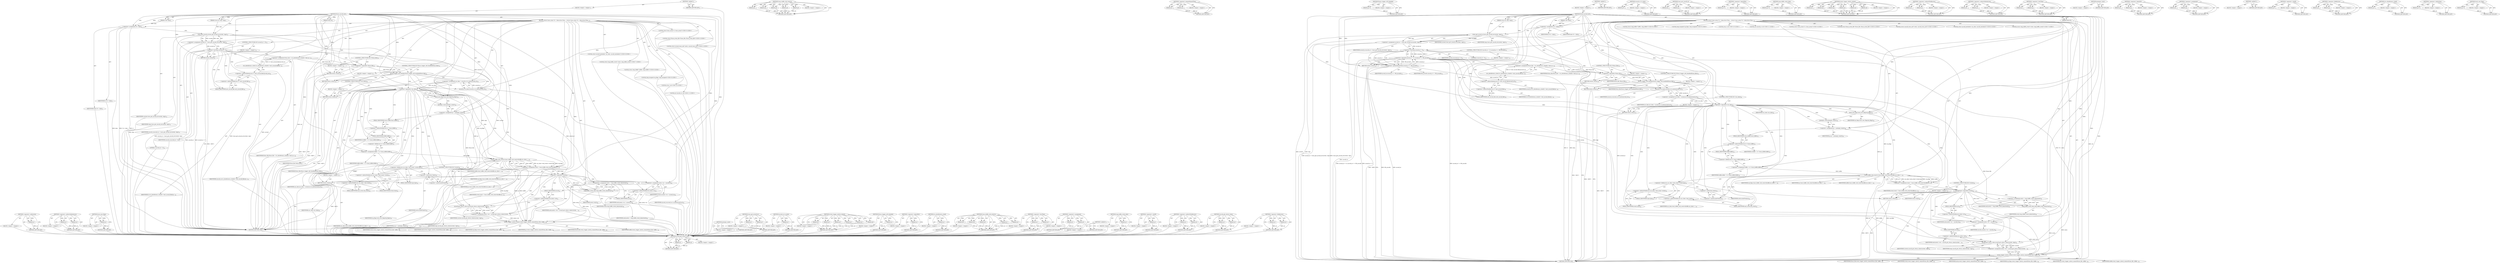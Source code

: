 digraph "local_save_flags" {
vulnerable_221 [label=<(METHOD,&lt;operator&gt;.indirection)>];
vulnerable_222 [label=<(PARAM,p1)>];
vulnerable_223 [label=<(BLOCK,&lt;empty&gt;,&lt;empty&gt;)>];
vulnerable_224 [label=<(METHOD_RETURN,ANY)>];
vulnerable_175 [label=<(METHOD,&lt;operator&gt;.indirectIndexAccess)>];
vulnerable_176 [label=<(PARAM,p1)>];
vulnerable_177 [label=<(PARAM,p2)>];
vulnerable_178 [label=<(BLOCK,&lt;empty&gt;,&lt;empty&gt;)>];
vulnerable_179 [label=<(METHOD_RETURN,ANY)>];
vulnerable_197 [label=<(METHOD,local_save_flags)>];
vulnerable_198 [label=<(PARAM,p1)>];
vulnerable_199 [label=<(BLOCK,&lt;empty&gt;,&lt;empty&gt;)>];
vulnerable_200 [label=<(METHOD_RETURN,ANY)>];
vulnerable_6 [label=<(METHOD,&lt;global&gt;)<SUB>1</SUB>>];
vulnerable_7 [label=<(BLOCK,&lt;empty&gt;,&lt;empty&gt;)<SUB>1</SUB>>];
vulnerable_8 [label=<(METHOD,ftrace_syscall_exit)<SUB>1</SUB>>];
vulnerable_9 [label=<(PARAM,void *data)<SUB>1</SUB>>];
vulnerable_10 [label=<(PARAM,struct pt_regs *regs)<SUB>1</SUB>>];
vulnerable_11 [label=<(PARAM,long ret)<SUB>1</SUB>>];
vulnerable_12 [label=<(BLOCK,{
	struct trace_array *tr = data;
	struct ftrac...,{
	struct trace_array *tr = data;
	struct ftrac...)<SUB>2</SUB>>];
vulnerable_13 [label="<(LOCAL,struct trace_array* tr: trace_array*)<SUB>3</SUB>>"];
vulnerable_14 [label=<(&lt;operator&gt;.assignment,*tr = data)<SUB>3</SUB>>];
vulnerable_15 [label=<(IDENTIFIER,tr,*tr = data)<SUB>3</SUB>>];
vulnerable_16 [label=<(IDENTIFIER,data,*tr = data)<SUB>3</SUB>>];
vulnerable_17 [label="<(LOCAL,struct ftrace_event_file* ftrace_file: ftrace_event_file*)<SUB>4</SUB>>"];
vulnerable_18 [label="<(LOCAL,struct syscall_trace_exit* entry: syscall_trace_exit*)<SUB>5</SUB>>"];
vulnerable_19 [label="<(LOCAL,struct syscall_metadata* sys_data: syscall_metadata*)<SUB>6</SUB>>"];
vulnerable_20 [label="<(LOCAL,struct ring_buffer_event* event: ring_buffer_event*)<SUB>7</SUB>>"];
vulnerable_21 [label="<(LOCAL,struct ring_buffer* buffer: ring_buffer*)<SUB>8</SUB>>"];
vulnerable_22 [label="<(LOCAL,long unsigned irq_flags: long unsigned)<SUB>9</SUB>>"];
vulnerable_23 [label="<(LOCAL,int pc: int)<SUB>10</SUB>>"];
vulnerable_24 [label="<(LOCAL,int syscall_nr: int)<SUB>11</SUB>>"];
vulnerable_25 [label=<(&lt;operator&gt;.assignment,syscall_nr = trace_get_syscall_nr(current, regs))<SUB>13</SUB>>];
vulnerable_26 [label=<(IDENTIFIER,syscall_nr,syscall_nr = trace_get_syscall_nr(current, regs))<SUB>13</SUB>>];
vulnerable_27 [label=<(trace_get_syscall_nr,trace_get_syscall_nr(current, regs))<SUB>13</SUB>>];
vulnerable_28 [label=<(IDENTIFIER,current,trace_get_syscall_nr(current, regs))<SUB>13</SUB>>];
vulnerable_29 [label=<(IDENTIFIER,regs,trace_get_syscall_nr(current, regs))<SUB>13</SUB>>];
vulnerable_30 [label=<(CONTROL_STRUCTURE,IF,if (syscall_nr &lt; 0))<SUB>14</SUB>>];
vulnerable_31 [label=<(&lt;operator&gt;.lessThan,syscall_nr &lt; 0)<SUB>14</SUB>>];
vulnerable_32 [label=<(IDENTIFIER,syscall_nr,syscall_nr &lt; 0)<SUB>14</SUB>>];
vulnerable_33 [label=<(LITERAL,0,syscall_nr &lt; 0)<SUB>14</SUB>>];
vulnerable_34 [label=<(BLOCK,&lt;empty&gt;,&lt;empty&gt;)<SUB>15</SUB>>];
vulnerable_35 [label=<(RETURN,return;,return;)<SUB>15</SUB>>];
vulnerable_36 [label=<(&lt;operator&gt;.assignment,ftrace_file = rcu_dereference_sched(tr-&gt;exit_sy...)<SUB>18</SUB>>];
vulnerable_37 [label=<(IDENTIFIER,ftrace_file,ftrace_file = rcu_dereference_sched(tr-&gt;exit_sy...)<SUB>18</SUB>>];
vulnerable_38 [label=<(rcu_dereference_sched,rcu_dereference_sched(tr-&gt;exit_syscall_files[sy...)<SUB>18</SUB>>];
vulnerable_39 [label=<(&lt;operator&gt;.indirectIndexAccess,tr-&gt;exit_syscall_files[syscall_nr])<SUB>18</SUB>>];
vulnerable_40 [label=<(&lt;operator&gt;.indirectFieldAccess,tr-&gt;exit_syscall_files)<SUB>18</SUB>>];
vulnerable_41 [label=<(IDENTIFIER,tr,rcu_dereference_sched(tr-&gt;exit_syscall_files[sy...)<SUB>18</SUB>>];
vulnerable_42 [label=<(FIELD_IDENTIFIER,exit_syscall_files,exit_syscall_files)<SUB>18</SUB>>];
vulnerable_43 [label=<(IDENTIFIER,syscall_nr,rcu_dereference_sched(tr-&gt;exit_syscall_files[sy...)<SUB>18</SUB>>];
vulnerable_44 [label=<(CONTROL_STRUCTURE,IF,if (!ftrace_file))<SUB>19</SUB>>];
vulnerable_45 [label=<(&lt;operator&gt;.logicalNot,!ftrace_file)<SUB>19</SUB>>];
vulnerable_46 [label=<(IDENTIFIER,ftrace_file,!ftrace_file)<SUB>19</SUB>>];
vulnerable_47 [label=<(BLOCK,&lt;empty&gt;,&lt;empty&gt;)<SUB>20</SUB>>];
vulnerable_48 [label=<(RETURN,return;,return;)<SUB>20</SUB>>];
vulnerable_49 [label=<(CONTROL_STRUCTURE,IF,if (ftrace_trigger_soft_disabled(ftrace_file)))<SUB>22</SUB>>];
vulnerable_50 [label=<(ftrace_trigger_soft_disabled,ftrace_trigger_soft_disabled(ftrace_file))<SUB>22</SUB>>];
vulnerable_51 [label=<(IDENTIFIER,ftrace_file,ftrace_trigger_soft_disabled(ftrace_file))<SUB>22</SUB>>];
vulnerable_52 [label=<(BLOCK,&lt;empty&gt;,&lt;empty&gt;)<SUB>23</SUB>>];
vulnerable_53 [label=<(RETURN,return;,return;)<SUB>23</SUB>>];
vulnerable_54 [label=<(&lt;operator&gt;.assignment,sys_data = syscall_nr_to_meta(syscall_nr))<SUB>25</SUB>>];
vulnerable_55 [label=<(IDENTIFIER,sys_data,sys_data = syscall_nr_to_meta(syscall_nr))<SUB>25</SUB>>];
vulnerable_56 [label=<(syscall_nr_to_meta,syscall_nr_to_meta(syscall_nr))<SUB>25</SUB>>];
vulnerable_57 [label=<(IDENTIFIER,syscall_nr,syscall_nr_to_meta(syscall_nr))<SUB>25</SUB>>];
vulnerable_58 [label=<(CONTROL_STRUCTURE,IF,if (!sys_data))<SUB>26</SUB>>];
vulnerable_59 [label=<(&lt;operator&gt;.logicalNot,!sys_data)<SUB>26</SUB>>];
vulnerable_60 [label=<(IDENTIFIER,sys_data,!sys_data)<SUB>26</SUB>>];
vulnerable_61 [label=<(BLOCK,&lt;empty&gt;,&lt;empty&gt;)<SUB>27</SUB>>];
vulnerable_62 [label=<(RETURN,return;,return;)<SUB>27</SUB>>];
vulnerable_63 [label=<(local_save_flags,local_save_flags(irq_flags))<SUB>29</SUB>>];
vulnerable_64 [label=<(IDENTIFIER,irq_flags,local_save_flags(irq_flags))<SUB>29</SUB>>];
vulnerable_65 [label=<(&lt;operator&gt;.assignment,pc = preempt_count())<SUB>30</SUB>>];
vulnerable_66 [label=<(IDENTIFIER,pc,pc = preempt_count())<SUB>30</SUB>>];
vulnerable_67 [label=<(preempt_count,preempt_count())<SUB>30</SUB>>];
vulnerable_68 [label=<(&lt;operator&gt;.assignment,buffer = tr-&gt;trace_buffer.buffer)<SUB>32</SUB>>];
vulnerable_69 [label=<(IDENTIFIER,buffer,buffer = tr-&gt;trace_buffer.buffer)<SUB>32</SUB>>];
vulnerable_70 [label=<(&lt;operator&gt;.fieldAccess,tr-&gt;trace_buffer.buffer)<SUB>32</SUB>>];
vulnerable_71 [label=<(&lt;operator&gt;.indirectFieldAccess,tr-&gt;trace_buffer)<SUB>32</SUB>>];
vulnerable_72 [label=<(IDENTIFIER,tr,buffer = tr-&gt;trace_buffer.buffer)<SUB>32</SUB>>];
vulnerable_73 [label=<(FIELD_IDENTIFIER,trace_buffer,trace_buffer)<SUB>32</SUB>>];
vulnerable_74 [label=<(FIELD_IDENTIFIER,buffer,buffer)<SUB>32</SUB>>];
vulnerable_75 [label=<(&lt;operator&gt;.assignment,event = trace_buffer_lock_reserve(buffer,
			sy...)<SUB>33</SUB>>];
vulnerable_76 [label=<(IDENTIFIER,event,event = trace_buffer_lock_reserve(buffer,
			sy...)<SUB>33</SUB>>];
vulnerable_77 [label=<(trace_buffer_lock_reserve,trace_buffer_lock_reserve(buffer,
			sys_data-&gt;...)<SUB>33</SUB>>];
vulnerable_78 [label=<(IDENTIFIER,buffer,trace_buffer_lock_reserve(buffer,
			sys_data-&gt;...)<SUB>33</SUB>>];
vulnerable_79 [label=<(&lt;operator&gt;.fieldAccess,sys_data-&gt;exit_event-&gt;event.type)<SUB>34</SUB>>];
vulnerable_80 [label=<(&lt;operator&gt;.indirectFieldAccess,sys_data-&gt;exit_event-&gt;event)<SUB>34</SUB>>];
vulnerable_81 [label=<(&lt;operator&gt;.indirectFieldAccess,sys_data-&gt;exit_event)<SUB>34</SUB>>];
vulnerable_82 [label=<(IDENTIFIER,sys_data,trace_buffer_lock_reserve(buffer,
			sys_data-&gt;...)<SUB>34</SUB>>];
vulnerable_83 [label=<(FIELD_IDENTIFIER,exit_event,exit_event)<SUB>34</SUB>>];
vulnerable_84 [label=<(FIELD_IDENTIFIER,event,event)<SUB>34</SUB>>];
vulnerable_85 [label=<(FIELD_IDENTIFIER,type,type)<SUB>34</SUB>>];
vulnerable_86 [label=<(&lt;operator&gt;.sizeOf,sizeof(*entry))<SUB>34</SUB>>];
vulnerable_87 [label=<(&lt;operator&gt;.indirection,*entry)<SUB>34</SUB>>];
vulnerable_88 [label=<(IDENTIFIER,entry,sizeof(*entry))<SUB>34</SUB>>];
vulnerable_89 [label=<(IDENTIFIER,irq_flags,trace_buffer_lock_reserve(buffer,
			sys_data-&gt;...)<SUB>35</SUB>>];
vulnerable_90 [label=<(IDENTIFIER,pc,trace_buffer_lock_reserve(buffer,
			sys_data-&gt;...)<SUB>35</SUB>>];
vulnerable_91 [label=<(CONTROL_STRUCTURE,IF,if (!event))<SUB>36</SUB>>];
vulnerable_92 [label=<(&lt;operator&gt;.logicalNot,!event)<SUB>36</SUB>>];
vulnerable_93 [label=<(IDENTIFIER,event,!event)<SUB>36</SUB>>];
vulnerable_94 [label=<(BLOCK,&lt;empty&gt;,&lt;empty&gt;)<SUB>37</SUB>>];
vulnerable_95 [label=<(RETURN,return;,return;)<SUB>37</SUB>>];
vulnerable_96 [label=<(&lt;operator&gt;.assignment,entry = ring_buffer_event_data(event))<SUB>39</SUB>>];
vulnerable_97 [label=<(IDENTIFIER,entry,entry = ring_buffer_event_data(event))<SUB>39</SUB>>];
vulnerable_98 [label=<(ring_buffer_event_data,ring_buffer_event_data(event))<SUB>39</SUB>>];
vulnerable_99 [label=<(IDENTIFIER,event,ring_buffer_event_data(event))<SUB>39</SUB>>];
vulnerable_100 [label=<(&lt;operator&gt;.assignment,entry-&gt;nr = syscall_nr)<SUB>40</SUB>>];
vulnerable_101 [label=<(&lt;operator&gt;.indirectFieldAccess,entry-&gt;nr)<SUB>40</SUB>>];
vulnerable_102 [label=<(IDENTIFIER,entry,entry-&gt;nr = syscall_nr)<SUB>40</SUB>>];
vulnerable_103 [label=<(FIELD_IDENTIFIER,nr,nr)<SUB>40</SUB>>];
vulnerable_104 [label=<(IDENTIFIER,syscall_nr,entry-&gt;nr = syscall_nr)<SUB>40</SUB>>];
vulnerable_105 [label=<(&lt;operator&gt;.assignment,entry-&gt;ret = syscall_get_return_value(current, ...)<SUB>41</SUB>>];
vulnerable_106 [label=<(&lt;operator&gt;.indirectFieldAccess,entry-&gt;ret)<SUB>41</SUB>>];
vulnerable_107 [label=<(IDENTIFIER,entry,entry-&gt;ret = syscall_get_return_value(current, ...)<SUB>41</SUB>>];
vulnerable_108 [label=<(FIELD_IDENTIFIER,ret,ret)<SUB>41</SUB>>];
vulnerable_109 [label=<(syscall_get_return_value,syscall_get_return_value(current, regs))<SUB>41</SUB>>];
vulnerable_110 [label=<(IDENTIFIER,current,syscall_get_return_value(current, regs))<SUB>41</SUB>>];
vulnerable_111 [label=<(IDENTIFIER,regs,syscall_get_return_value(current, regs))<SUB>41</SUB>>];
vulnerable_112 [label=<(event_trigger_unlock_commit,event_trigger_unlock_commit(ftrace_file, buffer...)<SUB>43</SUB>>];
vulnerable_113 [label=<(IDENTIFIER,ftrace_file,event_trigger_unlock_commit(ftrace_file, buffer...)<SUB>43</SUB>>];
vulnerable_114 [label=<(IDENTIFIER,buffer,event_trigger_unlock_commit(ftrace_file, buffer...)<SUB>43</SUB>>];
vulnerable_115 [label=<(IDENTIFIER,event,event_trigger_unlock_commit(ftrace_file, buffer...)<SUB>43</SUB>>];
vulnerable_116 [label=<(IDENTIFIER,entry,event_trigger_unlock_commit(ftrace_file, buffer...)<SUB>43</SUB>>];
vulnerable_117 [label=<(IDENTIFIER,irq_flags,event_trigger_unlock_commit(ftrace_file, buffer...)<SUB>44</SUB>>];
vulnerable_118 [label=<(IDENTIFIER,pc,event_trigger_unlock_commit(ftrace_file, buffer...)<SUB>44</SUB>>];
vulnerable_119 [label=<(METHOD_RETURN,void)<SUB>1</SUB>>];
vulnerable_121 [label=<(METHOD_RETURN,ANY)<SUB>1</SUB>>];
vulnerable_201 [label=<(METHOD,preempt_count)>];
vulnerable_202 [label=<(BLOCK,&lt;empty&gt;,&lt;empty&gt;)>];
vulnerable_203 [label=<(METHOD_RETURN,ANY)>];
vulnerable_161 [label=<(METHOD,trace_get_syscall_nr)>];
vulnerable_162 [label=<(PARAM,p1)>];
vulnerable_163 [label=<(PARAM,p2)>];
vulnerable_164 [label=<(BLOCK,&lt;empty&gt;,&lt;empty&gt;)>];
vulnerable_165 [label=<(METHOD_RETURN,ANY)>];
vulnerable_193 [label=<(METHOD,syscall_nr_to_meta)>];
vulnerable_194 [label=<(PARAM,p1)>];
vulnerable_195 [label=<(BLOCK,&lt;empty&gt;,&lt;empty&gt;)>];
vulnerable_196 [label=<(METHOD_RETURN,ANY)>];
vulnerable_234 [label=<(METHOD,event_trigger_unlock_commit)>];
vulnerable_235 [label=<(PARAM,p1)>];
vulnerable_236 [label=<(PARAM,p2)>];
vulnerable_237 [label=<(PARAM,p3)>];
vulnerable_238 [label=<(PARAM,p4)>];
vulnerable_239 [label=<(PARAM,p5)>];
vulnerable_240 [label=<(PARAM,p6)>];
vulnerable_241 [label=<(BLOCK,&lt;empty&gt;,&lt;empty&gt;)>];
vulnerable_242 [label=<(METHOD_RETURN,ANY)>];
vulnerable_189 [label=<(METHOD,ftrace_trigger_soft_disabled)>];
vulnerable_190 [label=<(PARAM,p1)>];
vulnerable_191 [label=<(BLOCK,&lt;empty&gt;,&lt;empty&gt;)>];
vulnerable_192 [label=<(METHOD_RETURN,ANY)>];
vulnerable_185 [label=<(METHOD,&lt;operator&gt;.logicalNot)>];
vulnerable_186 [label=<(PARAM,p1)>];
vulnerable_187 [label=<(BLOCK,&lt;empty&gt;,&lt;empty&gt;)>];
vulnerable_188 [label=<(METHOD_RETURN,ANY)>];
vulnerable_171 [label=<(METHOD,rcu_dereference_sched)>];
vulnerable_172 [label=<(PARAM,p1)>];
vulnerable_173 [label=<(BLOCK,&lt;empty&gt;,&lt;empty&gt;)>];
vulnerable_174 [label=<(METHOD_RETURN,ANY)>];
vulnerable_209 [label=<(METHOD,trace_buffer_lock_reserve)>];
vulnerable_210 [label=<(PARAM,p1)>];
vulnerable_211 [label=<(PARAM,p2)>];
vulnerable_212 [label=<(PARAM,p3)>];
vulnerable_213 [label=<(PARAM,p4)>];
vulnerable_214 [label=<(PARAM,p5)>];
vulnerable_215 [label=<(BLOCK,&lt;empty&gt;,&lt;empty&gt;)>];
vulnerable_216 [label=<(METHOD_RETURN,ANY)>];
vulnerable_166 [label=<(METHOD,&lt;operator&gt;.lessThan)>];
vulnerable_167 [label=<(PARAM,p1)>];
vulnerable_168 [label=<(PARAM,p2)>];
vulnerable_169 [label=<(BLOCK,&lt;empty&gt;,&lt;empty&gt;)>];
vulnerable_170 [label=<(METHOD_RETURN,ANY)>];
vulnerable_156 [label=<(METHOD,&lt;operator&gt;.assignment)>];
vulnerable_157 [label=<(PARAM,p1)>];
vulnerable_158 [label=<(PARAM,p2)>];
vulnerable_159 [label=<(BLOCK,&lt;empty&gt;,&lt;empty&gt;)>];
vulnerable_160 [label=<(METHOD_RETURN,ANY)>];
vulnerable_150 [label=<(METHOD,&lt;global&gt;)<SUB>1</SUB>>];
vulnerable_151 [label=<(BLOCK,&lt;empty&gt;,&lt;empty&gt;)>];
vulnerable_152 [label=<(METHOD_RETURN,ANY)>];
vulnerable_225 [label=<(METHOD,ring_buffer_event_data)>];
vulnerable_226 [label=<(PARAM,p1)>];
vulnerable_227 [label=<(BLOCK,&lt;empty&gt;,&lt;empty&gt;)>];
vulnerable_228 [label=<(METHOD_RETURN,ANY)>];
vulnerable_217 [label=<(METHOD,&lt;operator&gt;.sizeOf)>];
vulnerable_218 [label=<(PARAM,p1)>];
vulnerable_219 [label=<(BLOCK,&lt;empty&gt;,&lt;empty&gt;)>];
vulnerable_220 [label=<(METHOD_RETURN,ANY)>];
vulnerable_180 [label=<(METHOD,&lt;operator&gt;.indirectFieldAccess)>];
vulnerable_181 [label=<(PARAM,p1)>];
vulnerable_182 [label=<(PARAM,p2)>];
vulnerable_183 [label=<(BLOCK,&lt;empty&gt;,&lt;empty&gt;)>];
vulnerable_184 [label=<(METHOD_RETURN,ANY)>];
vulnerable_229 [label=<(METHOD,syscall_get_return_value)>];
vulnerable_230 [label=<(PARAM,p1)>];
vulnerable_231 [label=<(PARAM,p2)>];
vulnerable_232 [label=<(BLOCK,&lt;empty&gt;,&lt;empty&gt;)>];
vulnerable_233 [label=<(METHOD_RETURN,ANY)>];
vulnerable_204 [label=<(METHOD,&lt;operator&gt;.fieldAccess)>];
vulnerable_205 [label=<(PARAM,p1)>];
vulnerable_206 [label=<(PARAM,p2)>];
vulnerable_207 [label=<(BLOCK,&lt;empty&gt;,&lt;empty&gt;)>];
vulnerable_208 [label=<(METHOD_RETURN,ANY)>];
fixed_243 [label=<(METHOD,syscall_get_return_value)>];
fixed_244 [label=<(PARAM,p1)>];
fixed_245 [label=<(PARAM,p2)>];
fixed_246 [label=<(BLOCK,&lt;empty&gt;,&lt;empty&gt;)>];
fixed_247 [label=<(METHOD_RETURN,ANY)>];
fixed_223 [label=<(METHOD,trace_buffer_lock_reserve)>];
fixed_224 [label=<(PARAM,p1)>];
fixed_225 [label=<(PARAM,p2)>];
fixed_226 [label=<(PARAM,p3)>];
fixed_227 [label=<(PARAM,p4)>];
fixed_228 [label=<(PARAM,p5)>];
fixed_229 [label=<(BLOCK,&lt;empty&gt;,&lt;empty&gt;)>];
fixed_230 [label=<(METHOD_RETURN,ANY)>];
fixed_180 [label=<(METHOD,&lt;operator&gt;.greaterEqualsThan)>];
fixed_181 [label=<(PARAM,p1)>];
fixed_182 [label=<(PARAM,p2)>];
fixed_183 [label=<(BLOCK,&lt;empty&gt;,&lt;empty&gt;)>];
fixed_184 [label=<(METHOD_RETURN,ANY)>];
fixed_203 [label=<(METHOD,ftrace_trigger_soft_disabled)>];
fixed_204 [label=<(PARAM,p1)>];
fixed_205 [label=<(BLOCK,&lt;empty&gt;,&lt;empty&gt;)>];
fixed_206 [label=<(METHOD_RETURN,ANY)>];
fixed_6 [label=<(METHOD,&lt;global&gt;)<SUB>1</SUB>>];
fixed_7 [label=<(BLOCK,&lt;empty&gt;,&lt;empty&gt;)<SUB>1</SUB>>];
fixed_8 [label=<(METHOD,ftrace_syscall_exit)<SUB>1</SUB>>];
fixed_9 [label=<(PARAM,void *data)<SUB>1</SUB>>];
fixed_10 [label=<(PARAM,struct pt_regs *regs)<SUB>1</SUB>>];
fixed_11 [label=<(PARAM,long ret)<SUB>1</SUB>>];
fixed_12 [label=<(BLOCK,{
	struct trace_array *tr = data;
	struct ftrac...,{
	struct trace_array *tr = data;
	struct ftrac...)<SUB>2</SUB>>];
fixed_13 [label="<(LOCAL,struct trace_array* tr: trace_array*)<SUB>3</SUB>>"];
fixed_14 [label=<(&lt;operator&gt;.assignment,*tr = data)<SUB>3</SUB>>];
fixed_15 [label=<(IDENTIFIER,tr,*tr = data)<SUB>3</SUB>>];
fixed_16 [label=<(IDENTIFIER,data,*tr = data)<SUB>3</SUB>>];
fixed_17 [label="<(LOCAL,struct ftrace_event_file* ftrace_file: ftrace_event_file*)<SUB>4</SUB>>"];
fixed_18 [label="<(LOCAL,struct syscall_trace_exit* entry: syscall_trace_exit*)<SUB>5</SUB>>"];
fixed_19 [label="<(LOCAL,struct syscall_metadata* sys_data: syscall_metadata*)<SUB>6</SUB>>"];
fixed_20 [label="<(LOCAL,struct ring_buffer_event* event: ring_buffer_event*)<SUB>7</SUB>>"];
fixed_21 [label="<(LOCAL,struct ring_buffer* buffer: ring_buffer*)<SUB>8</SUB>>"];
fixed_22 [label="<(LOCAL,long unsigned irq_flags: long unsigned)<SUB>9</SUB>>"];
fixed_23 [label="<(LOCAL,int pc: int)<SUB>10</SUB>>"];
fixed_24 [label="<(LOCAL,int syscall_nr: int)<SUB>11</SUB>>"];
fixed_25 [label=<(&lt;operator&gt;.assignment,syscall_nr = trace_get_syscall_nr(current, regs))<SUB>13</SUB>>];
fixed_26 [label=<(IDENTIFIER,syscall_nr,syscall_nr = trace_get_syscall_nr(current, regs))<SUB>13</SUB>>];
fixed_27 [label=<(trace_get_syscall_nr,trace_get_syscall_nr(current, regs))<SUB>13</SUB>>];
fixed_28 [label=<(IDENTIFIER,current,trace_get_syscall_nr(current, regs))<SUB>13</SUB>>];
fixed_29 [label=<(IDENTIFIER,regs,trace_get_syscall_nr(current, regs))<SUB>13</SUB>>];
fixed_30 [label=<(CONTROL_STRUCTURE,IF,if (syscall_nr &lt; 0 || syscall_nr &gt;= NR_syscalls))<SUB>14</SUB>>];
fixed_31 [label=<(&lt;operator&gt;.logicalOr,syscall_nr &lt; 0 || syscall_nr &gt;= NR_syscalls)<SUB>14</SUB>>];
fixed_32 [label=<(&lt;operator&gt;.lessThan,syscall_nr &lt; 0)<SUB>14</SUB>>];
fixed_33 [label=<(IDENTIFIER,syscall_nr,syscall_nr &lt; 0)<SUB>14</SUB>>];
fixed_34 [label=<(LITERAL,0,syscall_nr &lt; 0)<SUB>14</SUB>>];
fixed_35 [label=<(&lt;operator&gt;.greaterEqualsThan,syscall_nr &gt;= NR_syscalls)<SUB>14</SUB>>];
fixed_36 [label=<(IDENTIFIER,syscall_nr,syscall_nr &gt;= NR_syscalls)<SUB>14</SUB>>];
fixed_37 [label=<(IDENTIFIER,NR_syscalls,syscall_nr &gt;= NR_syscalls)<SUB>14</SUB>>];
fixed_38 [label=<(BLOCK,&lt;empty&gt;,&lt;empty&gt;)<SUB>15</SUB>>];
fixed_39 [label=<(RETURN,return;,return;)<SUB>15</SUB>>];
fixed_40 [label=<(&lt;operator&gt;.assignment,ftrace_file = rcu_dereference_sched(tr-&gt;exit_sy...)<SUB>18</SUB>>];
fixed_41 [label=<(IDENTIFIER,ftrace_file,ftrace_file = rcu_dereference_sched(tr-&gt;exit_sy...)<SUB>18</SUB>>];
fixed_42 [label=<(rcu_dereference_sched,rcu_dereference_sched(tr-&gt;exit_syscall_files[sy...)<SUB>18</SUB>>];
fixed_43 [label=<(&lt;operator&gt;.indirectIndexAccess,tr-&gt;exit_syscall_files[syscall_nr])<SUB>18</SUB>>];
fixed_44 [label=<(&lt;operator&gt;.indirectFieldAccess,tr-&gt;exit_syscall_files)<SUB>18</SUB>>];
fixed_45 [label=<(IDENTIFIER,tr,rcu_dereference_sched(tr-&gt;exit_syscall_files[sy...)<SUB>18</SUB>>];
fixed_46 [label=<(FIELD_IDENTIFIER,exit_syscall_files,exit_syscall_files)<SUB>18</SUB>>];
fixed_47 [label=<(IDENTIFIER,syscall_nr,rcu_dereference_sched(tr-&gt;exit_syscall_files[sy...)<SUB>18</SUB>>];
fixed_48 [label=<(CONTROL_STRUCTURE,IF,if (!ftrace_file))<SUB>19</SUB>>];
fixed_49 [label=<(&lt;operator&gt;.logicalNot,!ftrace_file)<SUB>19</SUB>>];
fixed_50 [label=<(IDENTIFIER,ftrace_file,!ftrace_file)<SUB>19</SUB>>];
fixed_51 [label=<(BLOCK,&lt;empty&gt;,&lt;empty&gt;)<SUB>20</SUB>>];
fixed_52 [label=<(RETURN,return;,return;)<SUB>20</SUB>>];
fixed_53 [label=<(CONTROL_STRUCTURE,IF,if (ftrace_trigger_soft_disabled(ftrace_file)))<SUB>22</SUB>>];
fixed_54 [label=<(ftrace_trigger_soft_disabled,ftrace_trigger_soft_disabled(ftrace_file))<SUB>22</SUB>>];
fixed_55 [label=<(IDENTIFIER,ftrace_file,ftrace_trigger_soft_disabled(ftrace_file))<SUB>22</SUB>>];
fixed_56 [label=<(BLOCK,&lt;empty&gt;,&lt;empty&gt;)<SUB>23</SUB>>];
fixed_57 [label=<(RETURN,return;,return;)<SUB>23</SUB>>];
fixed_58 [label=<(&lt;operator&gt;.assignment,sys_data = syscall_nr_to_meta(syscall_nr))<SUB>25</SUB>>];
fixed_59 [label=<(IDENTIFIER,sys_data,sys_data = syscall_nr_to_meta(syscall_nr))<SUB>25</SUB>>];
fixed_60 [label=<(syscall_nr_to_meta,syscall_nr_to_meta(syscall_nr))<SUB>25</SUB>>];
fixed_61 [label=<(IDENTIFIER,syscall_nr,syscall_nr_to_meta(syscall_nr))<SUB>25</SUB>>];
fixed_62 [label=<(CONTROL_STRUCTURE,IF,if (!sys_data))<SUB>26</SUB>>];
fixed_63 [label=<(&lt;operator&gt;.logicalNot,!sys_data)<SUB>26</SUB>>];
fixed_64 [label=<(IDENTIFIER,sys_data,!sys_data)<SUB>26</SUB>>];
fixed_65 [label=<(BLOCK,&lt;empty&gt;,&lt;empty&gt;)<SUB>27</SUB>>];
fixed_66 [label=<(RETURN,return;,return;)<SUB>27</SUB>>];
fixed_67 [label=<(local_save_flags,local_save_flags(irq_flags))<SUB>29</SUB>>];
fixed_68 [label=<(IDENTIFIER,irq_flags,local_save_flags(irq_flags))<SUB>29</SUB>>];
fixed_69 [label=<(&lt;operator&gt;.assignment,pc = preempt_count())<SUB>30</SUB>>];
fixed_70 [label=<(IDENTIFIER,pc,pc = preempt_count())<SUB>30</SUB>>];
fixed_71 [label=<(preempt_count,preempt_count())<SUB>30</SUB>>];
fixed_72 [label=<(&lt;operator&gt;.assignment,buffer = tr-&gt;trace_buffer.buffer)<SUB>32</SUB>>];
fixed_73 [label=<(IDENTIFIER,buffer,buffer = tr-&gt;trace_buffer.buffer)<SUB>32</SUB>>];
fixed_74 [label=<(&lt;operator&gt;.fieldAccess,tr-&gt;trace_buffer.buffer)<SUB>32</SUB>>];
fixed_75 [label=<(&lt;operator&gt;.indirectFieldAccess,tr-&gt;trace_buffer)<SUB>32</SUB>>];
fixed_76 [label=<(IDENTIFIER,tr,buffer = tr-&gt;trace_buffer.buffer)<SUB>32</SUB>>];
fixed_77 [label=<(FIELD_IDENTIFIER,trace_buffer,trace_buffer)<SUB>32</SUB>>];
fixed_78 [label=<(FIELD_IDENTIFIER,buffer,buffer)<SUB>32</SUB>>];
fixed_79 [label=<(&lt;operator&gt;.assignment,event = trace_buffer_lock_reserve(buffer,
			sy...)<SUB>33</SUB>>];
fixed_80 [label=<(IDENTIFIER,event,event = trace_buffer_lock_reserve(buffer,
			sy...)<SUB>33</SUB>>];
fixed_81 [label=<(trace_buffer_lock_reserve,trace_buffer_lock_reserve(buffer,
			sys_data-&gt;...)<SUB>33</SUB>>];
fixed_82 [label=<(IDENTIFIER,buffer,trace_buffer_lock_reserve(buffer,
			sys_data-&gt;...)<SUB>33</SUB>>];
fixed_83 [label=<(&lt;operator&gt;.fieldAccess,sys_data-&gt;exit_event-&gt;event.type)<SUB>34</SUB>>];
fixed_84 [label=<(&lt;operator&gt;.indirectFieldAccess,sys_data-&gt;exit_event-&gt;event)<SUB>34</SUB>>];
fixed_85 [label=<(&lt;operator&gt;.indirectFieldAccess,sys_data-&gt;exit_event)<SUB>34</SUB>>];
fixed_86 [label=<(IDENTIFIER,sys_data,trace_buffer_lock_reserve(buffer,
			sys_data-&gt;...)<SUB>34</SUB>>];
fixed_87 [label=<(FIELD_IDENTIFIER,exit_event,exit_event)<SUB>34</SUB>>];
fixed_88 [label=<(FIELD_IDENTIFIER,event,event)<SUB>34</SUB>>];
fixed_89 [label=<(FIELD_IDENTIFIER,type,type)<SUB>34</SUB>>];
fixed_90 [label=<(&lt;operator&gt;.sizeOf,sizeof(*entry))<SUB>34</SUB>>];
fixed_91 [label=<(&lt;operator&gt;.indirection,*entry)<SUB>34</SUB>>];
fixed_92 [label=<(IDENTIFIER,entry,sizeof(*entry))<SUB>34</SUB>>];
fixed_93 [label=<(IDENTIFIER,irq_flags,trace_buffer_lock_reserve(buffer,
			sys_data-&gt;...)<SUB>35</SUB>>];
fixed_94 [label=<(IDENTIFIER,pc,trace_buffer_lock_reserve(buffer,
			sys_data-&gt;...)<SUB>35</SUB>>];
fixed_95 [label=<(CONTROL_STRUCTURE,IF,if (!event))<SUB>36</SUB>>];
fixed_96 [label=<(&lt;operator&gt;.logicalNot,!event)<SUB>36</SUB>>];
fixed_97 [label=<(IDENTIFIER,event,!event)<SUB>36</SUB>>];
fixed_98 [label=<(BLOCK,&lt;empty&gt;,&lt;empty&gt;)<SUB>37</SUB>>];
fixed_99 [label=<(RETURN,return;,return;)<SUB>37</SUB>>];
fixed_100 [label=<(&lt;operator&gt;.assignment,entry = ring_buffer_event_data(event))<SUB>39</SUB>>];
fixed_101 [label=<(IDENTIFIER,entry,entry = ring_buffer_event_data(event))<SUB>39</SUB>>];
fixed_102 [label=<(ring_buffer_event_data,ring_buffer_event_data(event))<SUB>39</SUB>>];
fixed_103 [label=<(IDENTIFIER,event,ring_buffer_event_data(event))<SUB>39</SUB>>];
fixed_104 [label=<(&lt;operator&gt;.assignment,entry-&gt;nr = syscall_nr)<SUB>40</SUB>>];
fixed_105 [label=<(&lt;operator&gt;.indirectFieldAccess,entry-&gt;nr)<SUB>40</SUB>>];
fixed_106 [label=<(IDENTIFIER,entry,entry-&gt;nr = syscall_nr)<SUB>40</SUB>>];
fixed_107 [label=<(FIELD_IDENTIFIER,nr,nr)<SUB>40</SUB>>];
fixed_108 [label=<(IDENTIFIER,syscall_nr,entry-&gt;nr = syscall_nr)<SUB>40</SUB>>];
fixed_109 [label=<(&lt;operator&gt;.assignment,entry-&gt;ret = syscall_get_return_value(current, ...)<SUB>41</SUB>>];
fixed_110 [label=<(&lt;operator&gt;.indirectFieldAccess,entry-&gt;ret)<SUB>41</SUB>>];
fixed_111 [label=<(IDENTIFIER,entry,entry-&gt;ret = syscall_get_return_value(current, ...)<SUB>41</SUB>>];
fixed_112 [label=<(FIELD_IDENTIFIER,ret,ret)<SUB>41</SUB>>];
fixed_113 [label=<(syscall_get_return_value,syscall_get_return_value(current, regs))<SUB>41</SUB>>];
fixed_114 [label=<(IDENTIFIER,current,syscall_get_return_value(current, regs))<SUB>41</SUB>>];
fixed_115 [label=<(IDENTIFIER,regs,syscall_get_return_value(current, regs))<SUB>41</SUB>>];
fixed_116 [label=<(event_trigger_unlock_commit,event_trigger_unlock_commit(ftrace_file, buffer...)<SUB>43</SUB>>];
fixed_117 [label=<(IDENTIFIER,ftrace_file,event_trigger_unlock_commit(ftrace_file, buffer...)<SUB>43</SUB>>];
fixed_118 [label=<(IDENTIFIER,buffer,event_trigger_unlock_commit(ftrace_file, buffer...)<SUB>43</SUB>>];
fixed_119 [label=<(IDENTIFIER,event,event_trigger_unlock_commit(ftrace_file, buffer...)<SUB>43</SUB>>];
fixed_120 [label=<(IDENTIFIER,entry,event_trigger_unlock_commit(ftrace_file, buffer...)<SUB>43</SUB>>];
fixed_121 [label=<(IDENTIFIER,irq_flags,event_trigger_unlock_commit(ftrace_file, buffer...)<SUB>44</SUB>>];
fixed_122 [label=<(IDENTIFIER,pc,event_trigger_unlock_commit(ftrace_file, buffer...)<SUB>44</SUB>>];
fixed_123 [label=<(METHOD_RETURN,void)<SUB>1</SUB>>];
fixed_125 [label=<(METHOD_RETURN,ANY)<SUB>1</SUB>>];
fixed_207 [label=<(METHOD,syscall_nr_to_meta)>];
fixed_208 [label=<(PARAM,p1)>];
fixed_209 [label=<(BLOCK,&lt;empty&gt;,&lt;empty&gt;)>];
fixed_210 [label=<(METHOD_RETURN,ANY)>];
fixed_165 [label=<(METHOD,trace_get_syscall_nr)>];
fixed_166 [label=<(PARAM,p1)>];
fixed_167 [label=<(PARAM,p2)>];
fixed_168 [label=<(BLOCK,&lt;empty&gt;,&lt;empty&gt;)>];
fixed_169 [label=<(METHOD_RETURN,ANY)>];
fixed_199 [label=<(METHOD,&lt;operator&gt;.logicalNot)>];
fixed_200 [label=<(PARAM,p1)>];
fixed_201 [label=<(BLOCK,&lt;empty&gt;,&lt;empty&gt;)>];
fixed_202 [label=<(METHOD_RETURN,ANY)>];
fixed_239 [label=<(METHOD,ring_buffer_event_data)>];
fixed_240 [label=<(PARAM,p1)>];
fixed_241 [label=<(BLOCK,&lt;empty&gt;,&lt;empty&gt;)>];
fixed_242 [label=<(METHOD_RETURN,ANY)>];
fixed_248 [label=<(METHOD,event_trigger_unlock_commit)>];
fixed_249 [label=<(PARAM,p1)>];
fixed_250 [label=<(PARAM,p2)>];
fixed_251 [label=<(PARAM,p3)>];
fixed_252 [label=<(PARAM,p4)>];
fixed_253 [label=<(PARAM,p5)>];
fixed_254 [label=<(PARAM,p6)>];
fixed_255 [label=<(BLOCK,&lt;empty&gt;,&lt;empty&gt;)>];
fixed_256 [label=<(METHOD_RETURN,ANY)>];
fixed_194 [label=<(METHOD,&lt;operator&gt;.indirectFieldAccess)>];
fixed_195 [label=<(PARAM,p1)>];
fixed_196 [label=<(PARAM,p2)>];
fixed_197 [label=<(BLOCK,&lt;empty&gt;,&lt;empty&gt;)>];
fixed_198 [label=<(METHOD_RETURN,ANY)>];
fixed_189 [label=<(METHOD,&lt;operator&gt;.indirectIndexAccess)>];
fixed_190 [label=<(PARAM,p1)>];
fixed_191 [label=<(PARAM,p2)>];
fixed_192 [label=<(BLOCK,&lt;empty&gt;,&lt;empty&gt;)>];
fixed_193 [label=<(METHOD_RETURN,ANY)>];
fixed_175 [label=<(METHOD,&lt;operator&gt;.lessThan)>];
fixed_176 [label=<(PARAM,p1)>];
fixed_177 [label=<(PARAM,p2)>];
fixed_178 [label=<(BLOCK,&lt;empty&gt;,&lt;empty&gt;)>];
fixed_179 [label=<(METHOD_RETURN,ANY)>];
fixed_215 [label=<(METHOD,preempt_count)>];
fixed_216 [label=<(BLOCK,&lt;empty&gt;,&lt;empty&gt;)>];
fixed_217 [label=<(METHOD_RETURN,ANY)>];
fixed_170 [label=<(METHOD,&lt;operator&gt;.logicalOr)>];
fixed_171 [label=<(PARAM,p1)>];
fixed_172 [label=<(PARAM,p2)>];
fixed_173 [label=<(BLOCK,&lt;empty&gt;,&lt;empty&gt;)>];
fixed_174 [label=<(METHOD_RETURN,ANY)>];
fixed_160 [label=<(METHOD,&lt;operator&gt;.assignment)>];
fixed_161 [label=<(PARAM,p1)>];
fixed_162 [label=<(PARAM,p2)>];
fixed_163 [label=<(BLOCK,&lt;empty&gt;,&lt;empty&gt;)>];
fixed_164 [label=<(METHOD_RETURN,ANY)>];
fixed_154 [label=<(METHOD,&lt;global&gt;)<SUB>1</SUB>>];
fixed_155 [label=<(BLOCK,&lt;empty&gt;,&lt;empty&gt;)>];
fixed_156 [label=<(METHOD_RETURN,ANY)>];
fixed_231 [label=<(METHOD,&lt;operator&gt;.sizeOf)>];
fixed_232 [label=<(PARAM,p1)>];
fixed_233 [label=<(BLOCK,&lt;empty&gt;,&lt;empty&gt;)>];
fixed_234 [label=<(METHOD_RETURN,ANY)>];
fixed_218 [label=<(METHOD,&lt;operator&gt;.fieldAccess)>];
fixed_219 [label=<(PARAM,p1)>];
fixed_220 [label=<(PARAM,p2)>];
fixed_221 [label=<(BLOCK,&lt;empty&gt;,&lt;empty&gt;)>];
fixed_222 [label=<(METHOD_RETURN,ANY)>];
fixed_185 [label=<(METHOD,rcu_dereference_sched)>];
fixed_186 [label=<(PARAM,p1)>];
fixed_187 [label=<(BLOCK,&lt;empty&gt;,&lt;empty&gt;)>];
fixed_188 [label=<(METHOD_RETURN,ANY)>];
fixed_235 [label=<(METHOD,&lt;operator&gt;.indirection)>];
fixed_236 [label=<(PARAM,p1)>];
fixed_237 [label=<(BLOCK,&lt;empty&gt;,&lt;empty&gt;)>];
fixed_238 [label=<(METHOD_RETURN,ANY)>];
fixed_211 [label=<(METHOD,local_save_flags)>];
fixed_212 [label=<(PARAM,p1)>];
fixed_213 [label=<(BLOCK,&lt;empty&gt;,&lt;empty&gt;)>];
fixed_214 [label=<(METHOD_RETURN,ANY)>];
vulnerable_221 -> vulnerable_222  [key=0, label="AST: "];
vulnerable_221 -> vulnerable_222  [key=1, label="DDG: "];
vulnerable_221 -> vulnerable_223  [key=0, label="AST: "];
vulnerable_221 -> vulnerable_224  [key=0, label="AST: "];
vulnerable_221 -> vulnerable_224  [key=1, label="CFG: "];
vulnerable_222 -> vulnerable_224  [key=0, label="DDG: p1"];
vulnerable_223 -> fixed_243  [key=0];
vulnerable_224 -> fixed_243  [key=0];
vulnerable_175 -> vulnerable_176  [key=0, label="AST: "];
vulnerable_175 -> vulnerable_176  [key=1, label="DDG: "];
vulnerable_175 -> vulnerable_178  [key=0, label="AST: "];
vulnerable_175 -> vulnerable_177  [key=0, label="AST: "];
vulnerable_175 -> vulnerable_177  [key=1, label="DDG: "];
vulnerable_175 -> vulnerable_179  [key=0, label="AST: "];
vulnerable_175 -> vulnerable_179  [key=1, label="CFG: "];
vulnerable_176 -> vulnerable_179  [key=0, label="DDG: p1"];
vulnerable_177 -> vulnerable_179  [key=0, label="DDG: p2"];
vulnerable_178 -> fixed_243  [key=0];
vulnerable_179 -> fixed_243  [key=0];
vulnerable_197 -> vulnerable_198  [key=0, label="AST: "];
vulnerable_197 -> vulnerable_198  [key=1, label="DDG: "];
vulnerable_197 -> vulnerable_199  [key=0, label="AST: "];
vulnerable_197 -> vulnerable_200  [key=0, label="AST: "];
vulnerable_197 -> vulnerable_200  [key=1, label="CFG: "];
vulnerable_198 -> vulnerable_200  [key=0, label="DDG: p1"];
vulnerable_199 -> fixed_243  [key=0];
vulnerable_200 -> fixed_243  [key=0];
vulnerable_6 -> vulnerable_7  [key=0, label="AST: "];
vulnerable_6 -> vulnerable_121  [key=0, label="AST: "];
vulnerable_6 -> vulnerable_121  [key=1, label="CFG: "];
vulnerable_7 -> vulnerable_8  [key=0, label="AST: "];
vulnerable_8 -> vulnerable_9  [key=0, label="AST: "];
vulnerable_8 -> vulnerable_9  [key=1, label="DDG: "];
vulnerable_8 -> vulnerable_10  [key=0, label="AST: "];
vulnerable_8 -> vulnerable_10  [key=1, label="DDG: "];
vulnerable_8 -> vulnerable_11  [key=0, label="AST: "];
vulnerable_8 -> vulnerable_11  [key=1, label="DDG: "];
vulnerable_8 -> vulnerable_12  [key=0, label="AST: "];
vulnerable_8 -> vulnerable_119  [key=0, label="AST: "];
vulnerable_8 -> vulnerable_14  [key=0, label="CFG: "];
vulnerable_8 -> vulnerable_14  [key=1, label="DDG: "];
vulnerable_8 -> vulnerable_65  [key=0, label="DDG: "];
vulnerable_8 -> vulnerable_100  [key=0, label="DDG: "];
vulnerable_8 -> vulnerable_63  [key=0, label="DDG: "];
vulnerable_8 -> vulnerable_112  [key=0, label="DDG: "];
vulnerable_8 -> vulnerable_27  [key=0, label="DDG: "];
vulnerable_8 -> vulnerable_31  [key=0, label="DDG: "];
vulnerable_8 -> vulnerable_35  [key=0, label="DDG: "];
vulnerable_8 -> vulnerable_45  [key=0, label="DDG: "];
vulnerable_8 -> vulnerable_48  [key=0, label="DDG: "];
vulnerable_8 -> vulnerable_50  [key=0, label="DDG: "];
vulnerable_8 -> vulnerable_53  [key=0, label="DDG: "];
vulnerable_8 -> vulnerable_56  [key=0, label="DDG: "];
vulnerable_8 -> vulnerable_59  [key=0, label="DDG: "];
vulnerable_8 -> vulnerable_62  [key=0, label="DDG: "];
vulnerable_8 -> vulnerable_77  [key=0, label="DDG: "];
vulnerable_8 -> vulnerable_92  [key=0, label="DDG: "];
vulnerable_8 -> vulnerable_95  [key=0, label="DDG: "];
vulnerable_8 -> vulnerable_98  [key=0, label="DDG: "];
vulnerable_8 -> vulnerable_109  [key=0, label="DDG: "];
vulnerable_9 -> vulnerable_14  [key=0, label="DDG: data"];
vulnerable_10 -> vulnerable_27  [key=0, label="DDG: regs"];
vulnerable_11 -> vulnerable_119  [key=0, label="DDG: ret"];
vulnerable_12 -> vulnerable_13  [key=0, label="AST: "];
vulnerable_12 -> vulnerable_14  [key=0, label="AST: "];
vulnerable_12 -> vulnerable_17  [key=0, label="AST: "];
vulnerable_12 -> vulnerable_18  [key=0, label="AST: "];
vulnerable_12 -> vulnerable_19  [key=0, label="AST: "];
vulnerable_12 -> vulnerable_20  [key=0, label="AST: "];
vulnerable_12 -> vulnerable_21  [key=0, label="AST: "];
vulnerable_12 -> vulnerable_22  [key=0, label="AST: "];
vulnerable_12 -> vulnerable_23  [key=0, label="AST: "];
vulnerable_12 -> vulnerable_24  [key=0, label="AST: "];
vulnerable_12 -> vulnerable_25  [key=0, label="AST: "];
vulnerable_12 -> vulnerable_30  [key=0, label="AST: "];
vulnerable_12 -> vulnerable_36  [key=0, label="AST: "];
vulnerable_12 -> vulnerable_44  [key=0, label="AST: "];
vulnerable_12 -> vulnerable_49  [key=0, label="AST: "];
vulnerable_12 -> vulnerable_54  [key=0, label="AST: "];
vulnerable_12 -> vulnerable_58  [key=0, label="AST: "];
vulnerable_12 -> vulnerable_63  [key=0, label="AST: "];
vulnerable_12 -> vulnerable_65  [key=0, label="AST: "];
vulnerable_12 -> vulnerable_68  [key=0, label="AST: "];
vulnerable_12 -> vulnerable_75  [key=0, label="AST: "];
vulnerable_12 -> vulnerable_91  [key=0, label="AST: "];
vulnerable_12 -> vulnerable_96  [key=0, label="AST: "];
vulnerable_12 -> vulnerable_100  [key=0, label="AST: "];
vulnerable_12 -> vulnerable_105  [key=0, label="AST: "];
vulnerable_12 -> vulnerable_112  [key=0, label="AST: "];
vulnerable_13 -> fixed_243  [key=0];
vulnerable_14 -> vulnerable_15  [key=0, label="AST: "];
vulnerable_14 -> vulnerable_16  [key=0, label="AST: "];
vulnerable_14 -> vulnerable_27  [key=0, label="CFG: "];
vulnerable_14 -> vulnerable_119  [key=0, label="DDG: tr"];
vulnerable_14 -> vulnerable_119  [key=1, label="DDG: data"];
vulnerable_14 -> vulnerable_119  [key=2, label="DDG: *tr = data"];
vulnerable_15 -> fixed_243  [key=0];
vulnerable_16 -> fixed_243  [key=0];
vulnerable_17 -> fixed_243  [key=0];
vulnerable_18 -> fixed_243  [key=0];
vulnerable_19 -> fixed_243  [key=0];
vulnerable_20 -> fixed_243  [key=0];
vulnerable_21 -> fixed_243  [key=0];
vulnerable_22 -> fixed_243  [key=0];
vulnerable_23 -> fixed_243  [key=0];
vulnerable_24 -> fixed_243  [key=0];
vulnerable_25 -> vulnerable_26  [key=0, label="AST: "];
vulnerable_25 -> vulnerable_27  [key=0, label="AST: "];
vulnerable_25 -> vulnerable_31  [key=0, label="CFG: "];
vulnerable_25 -> vulnerable_31  [key=1, label="DDG: syscall_nr"];
vulnerable_25 -> vulnerable_119  [key=0, label="DDG: trace_get_syscall_nr(current, regs)"];
vulnerable_25 -> vulnerable_119  [key=1, label="DDG: syscall_nr = trace_get_syscall_nr(current, regs)"];
vulnerable_26 -> fixed_243  [key=0];
vulnerable_27 -> vulnerable_28  [key=0, label="AST: "];
vulnerable_27 -> vulnerable_29  [key=0, label="AST: "];
vulnerable_27 -> vulnerable_25  [key=0, label="CFG: "];
vulnerable_27 -> vulnerable_25  [key=1, label="DDG: current"];
vulnerable_27 -> vulnerable_25  [key=2, label="DDG: regs"];
vulnerable_27 -> vulnerable_119  [key=0, label="DDG: current"];
vulnerable_27 -> vulnerable_119  [key=1, label="DDG: regs"];
vulnerable_27 -> vulnerable_109  [key=0, label="DDG: current"];
vulnerable_27 -> vulnerable_109  [key=1, label="DDG: regs"];
vulnerable_28 -> fixed_243  [key=0];
vulnerable_29 -> fixed_243  [key=0];
vulnerable_30 -> vulnerable_31  [key=0, label="AST: "];
vulnerable_30 -> vulnerable_34  [key=0, label="AST: "];
vulnerable_31 -> vulnerable_32  [key=0, label="AST: "];
vulnerable_31 -> vulnerable_33  [key=0, label="AST: "];
vulnerable_31 -> vulnerable_35  [key=0, label="CFG: "];
vulnerable_31 -> vulnerable_35  [key=1, label="CDG: "];
vulnerable_31 -> vulnerable_42  [key=0, label="CFG: "];
vulnerable_31 -> vulnerable_42  [key=1, label="CDG: "];
vulnerable_31 -> vulnerable_119  [key=0, label="DDG: syscall_nr"];
vulnerable_31 -> vulnerable_119  [key=1, label="DDG: syscall_nr &lt; 0"];
vulnerable_31 -> vulnerable_56  [key=0, label="DDG: syscall_nr"];
vulnerable_31 -> vulnerable_38  [key=0, label="CDG: "];
vulnerable_31 -> vulnerable_45  [key=0, label="CDG: "];
vulnerable_31 -> vulnerable_40  [key=0, label="CDG: "];
vulnerable_31 -> vulnerable_36  [key=0, label="CDG: "];
vulnerable_31 -> vulnerable_39  [key=0, label="CDG: "];
vulnerable_32 -> fixed_243  [key=0];
vulnerable_33 -> fixed_243  [key=0];
vulnerable_34 -> vulnerable_35  [key=0, label="AST: "];
vulnerable_35 -> vulnerable_119  [key=0, label="CFG: "];
vulnerable_35 -> vulnerable_119  [key=1, label="DDG: &lt;RET&gt;"];
vulnerable_36 -> vulnerable_37  [key=0, label="AST: "];
vulnerable_36 -> vulnerable_38  [key=0, label="AST: "];
vulnerable_36 -> vulnerable_45  [key=0, label="CFG: "];
vulnerable_36 -> vulnerable_45  [key=1, label="DDG: ftrace_file"];
vulnerable_37 -> fixed_243  [key=0];
vulnerable_38 -> vulnerable_39  [key=0, label="AST: "];
vulnerable_38 -> vulnerable_36  [key=0, label="CFG: "];
vulnerable_38 -> vulnerable_36  [key=1, label="DDG: tr-&gt;exit_syscall_files[syscall_nr]"];
vulnerable_39 -> vulnerable_40  [key=0, label="AST: "];
vulnerable_39 -> vulnerable_43  [key=0, label="AST: "];
vulnerable_39 -> vulnerable_38  [key=0, label="CFG: "];
vulnerable_40 -> vulnerable_41  [key=0, label="AST: "];
vulnerable_40 -> vulnerable_42  [key=0, label="AST: "];
vulnerable_40 -> vulnerable_39  [key=0, label="CFG: "];
vulnerable_41 -> fixed_243  [key=0];
vulnerable_42 -> vulnerable_40  [key=0, label="CFG: "];
vulnerable_43 -> fixed_243  [key=0];
vulnerable_44 -> vulnerable_45  [key=0, label="AST: "];
vulnerable_44 -> vulnerable_47  [key=0, label="AST: "];
vulnerable_45 -> vulnerable_46  [key=0, label="AST: "];
vulnerable_45 -> vulnerable_48  [key=0, label="CFG: "];
vulnerable_45 -> vulnerable_48  [key=1, label="CDG: "];
vulnerable_45 -> vulnerable_50  [key=0, label="CFG: "];
vulnerable_45 -> vulnerable_50  [key=1, label="DDG: ftrace_file"];
vulnerable_45 -> vulnerable_50  [key=2, label="CDG: "];
vulnerable_46 -> fixed_243  [key=0];
vulnerable_47 -> vulnerable_48  [key=0, label="AST: "];
vulnerable_48 -> vulnerable_119  [key=0, label="CFG: "];
vulnerable_48 -> vulnerable_119  [key=1, label="DDG: &lt;RET&gt;"];
vulnerable_49 -> vulnerable_50  [key=0, label="AST: "];
vulnerable_49 -> vulnerable_52  [key=0, label="AST: "];
vulnerable_50 -> vulnerable_51  [key=0, label="AST: "];
vulnerable_50 -> vulnerable_53  [key=0, label="CFG: "];
vulnerable_50 -> vulnerable_53  [key=1, label="CDG: "];
vulnerable_50 -> vulnerable_56  [key=0, label="CFG: "];
vulnerable_50 -> vulnerable_56  [key=1, label="CDG: "];
vulnerable_50 -> vulnerable_112  [key=0, label="DDG: ftrace_file"];
vulnerable_50 -> vulnerable_59  [key=0, label="CDG: "];
vulnerable_50 -> vulnerable_54  [key=0, label="CDG: "];
vulnerable_51 -> fixed_243  [key=0];
vulnerable_52 -> vulnerable_53  [key=0, label="AST: "];
vulnerable_53 -> vulnerable_119  [key=0, label="CFG: "];
vulnerable_53 -> vulnerable_119  [key=1, label="DDG: &lt;RET&gt;"];
vulnerable_54 -> vulnerable_55  [key=0, label="AST: "];
vulnerable_54 -> vulnerable_56  [key=0, label="AST: "];
vulnerable_54 -> vulnerable_59  [key=0, label="CFG: "];
vulnerable_54 -> vulnerable_59  [key=1, label="DDG: sys_data"];
vulnerable_55 -> fixed_243  [key=0];
vulnerable_56 -> vulnerable_57  [key=0, label="AST: "];
vulnerable_56 -> vulnerable_54  [key=0, label="CFG: "];
vulnerable_56 -> vulnerable_54  [key=1, label="DDG: syscall_nr"];
vulnerable_56 -> vulnerable_100  [key=0, label="DDG: syscall_nr"];
vulnerable_57 -> fixed_243  [key=0];
vulnerable_58 -> vulnerable_59  [key=0, label="AST: "];
vulnerable_58 -> vulnerable_61  [key=0, label="AST: "];
vulnerable_59 -> vulnerable_60  [key=0, label="AST: "];
vulnerable_59 -> vulnerable_62  [key=0, label="CFG: "];
vulnerable_59 -> vulnerable_62  [key=1, label="CDG: "];
vulnerable_59 -> vulnerable_63  [key=0, label="CFG: "];
vulnerable_59 -> vulnerable_63  [key=1, label="CDG: "];
vulnerable_59 -> vulnerable_68  [key=0, label="CDG: "];
vulnerable_59 -> vulnerable_73  [key=0, label="CDG: "];
vulnerable_59 -> vulnerable_77  [key=0, label="CDG: "];
vulnerable_59 -> vulnerable_75  [key=0, label="CDG: "];
vulnerable_59 -> vulnerable_81  [key=0, label="CDG: "];
vulnerable_59 -> vulnerable_84  [key=0, label="CDG: "];
vulnerable_59 -> vulnerable_85  [key=0, label="CDG: "];
vulnerable_59 -> vulnerable_67  [key=0, label="CDG: "];
vulnerable_59 -> vulnerable_74  [key=0, label="CDG: "];
vulnerable_59 -> vulnerable_92  [key=0, label="CDG: "];
vulnerable_59 -> vulnerable_65  [key=0, label="CDG: "];
vulnerable_59 -> vulnerable_87  [key=0, label="CDG: "];
vulnerable_59 -> vulnerable_79  [key=0, label="CDG: "];
vulnerable_59 -> vulnerable_80  [key=0, label="CDG: "];
vulnerable_59 -> vulnerable_83  [key=0, label="CDG: "];
vulnerable_59 -> vulnerable_71  [key=0, label="CDG: "];
vulnerable_59 -> vulnerable_70  [key=0, label="CDG: "];
vulnerable_59 -> vulnerable_86  [key=0, label="CDG: "];
vulnerable_60 -> fixed_243  [key=0];
vulnerable_61 -> vulnerable_62  [key=0, label="AST: "];
vulnerable_62 -> vulnerable_119  [key=0, label="CFG: "];
vulnerable_62 -> vulnerable_119  [key=1, label="DDG: &lt;RET&gt;"];
vulnerable_63 -> vulnerable_64  [key=0, label="AST: "];
vulnerable_63 -> vulnerable_67  [key=0, label="CFG: "];
vulnerable_63 -> vulnerable_77  [key=0, label="DDG: irq_flags"];
vulnerable_64 -> fixed_243  [key=0];
vulnerable_65 -> vulnerable_66  [key=0, label="AST: "];
vulnerable_65 -> vulnerable_67  [key=0, label="AST: "];
vulnerable_65 -> vulnerable_73  [key=0, label="CFG: "];
vulnerable_65 -> vulnerable_77  [key=0, label="DDG: pc"];
vulnerable_66 -> fixed_243  [key=0];
vulnerable_67 -> vulnerable_65  [key=0, label="CFG: "];
vulnerable_68 -> vulnerable_69  [key=0, label="AST: "];
vulnerable_68 -> vulnerable_70  [key=0, label="AST: "];
vulnerable_68 -> vulnerable_83  [key=0, label="CFG: "];
vulnerable_68 -> vulnerable_77  [key=0, label="DDG: buffer"];
vulnerable_69 -> fixed_243  [key=0];
vulnerable_70 -> vulnerable_71  [key=0, label="AST: "];
vulnerable_70 -> vulnerable_74  [key=0, label="AST: "];
vulnerable_70 -> vulnerable_68  [key=0, label="CFG: "];
vulnerable_71 -> vulnerable_72  [key=0, label="AST: "];
vulnerable_71 -> vulnerable_73  [key=0, label="AST: "];
vulnerable_71 -> vulnerable_74  [key=0, label="CFG: "];
vulnerable_72 -> fixed_243  [key=0];
vulnerable_73 -> vulnerable_71  [key=0, label="CFG: "];
vulnerable_74 -> vulnerable_70  [key=0, label="CFG: "];
vulnerable_75 -> vulnerable_76  [key=0, label="AST: "];
vulnerable_75 -> vulnerable_77  [key=0, label="AST: "];
vulnerable_75 -> vulnerable_92  [key=0, label="CFG: "];
vulnerable_75 -> vulnerable_92  [key=1, label="DDG: event"];
vulnerable_76 -> fixed_243  [key=0];
vulnerable_77 -> vulnerable_78  [key=0, label="AST: "];
vulnerable_77 -> vulnerable_79  [key=0, label="AST: "];
vulnerable_77 -> vulnerable_86  [key=0, label="AST: "];
vulnerable_77 -> vulnerable_89  [key=0, label="AST: "];
vulnerable_77 -> vulnerable_90  [key=0, label="AST: "];
vulnerable_77 -> vulnerable_75  [key=0, label="CFG: "];
vulnerable_77 -> vulnerable_75  [key=1, label="DDG: pc"];
vulnerable_77 -> vulnerable_75  [key=2, label="DDG: buffer"];
vulnerable_77 -> vulnerable_75  [key=3, label="DDG: sys_data-&gt;exit_event-&gt;event.type"];
vulnerable_77 -> vulnerable_75  [key=4, label="DDG: irq_flags"];
vulnerable_77 -> vulnerable_112  [key=0, label="DDG: buffer"];
vulnerable_77 -> vulnerable_112  [key=1, label="DDG: irq_flags"];
vulnerable_77 -> vulnerable_112  [key=2, label="DDG: pc"];
vulnerable_78 -> fixed_243  [key=0];
vulnerable_79 -> vulnerable_80  [key=0, label="AST: "];
vulnerable_79 -> vulnerable_85  [key=0, label="AST: "];
vulnerable_79 -> vulnerable_87  [key=0, label="CFG: "];
vulnerable_80 -> vulnerable_81  [key=0, label="AST: "];
vulnerable_80 -> vulnerable_84  [key=0, label="AST: "];
vulnerable_80 -> vulnerable_85  [key=0, label="CFG: "];
vulnerable_81 -> vulnerable_82  [key=0, label="AST: "];
vulnerable_81 -> vulnerable_83  [key=0, label="AST: "];
vulnerable_81 -> vulnerable_84  [key=0, label="CFG: "];
vulnerable_82 -> fixed_243  [key=0];
vulnerable_83 -> vulnerable_81  [key=0, label="CFG: "];
vulnerable_84 -> vulnerable_80  [key=0, label="CFG: "];
vulnerable_85 -> vulnerable_79  [key=0, label="CFG: "];
vulnerable_86 -> vulnerable_87  [key=0, label="AST: "];
vulnerable_86 -> vulnerable_77  [key=0, label="CFG: "];
vulnerable_87 -> vulnerable_88  [key=0, label="AST: "];
vulnerable_87 -> vulnerable_86  [key=0, label="CFG: "];
vulnerable_88 -> fixed_243  [key=0];
vulnerable_89 -> fixed_243  [key=0];
vulnerable_90 -> fixed_243  [key=0];
vulnerable_91 -> vulnerable_92  [key=0, label="AST: "];
vulnerable_91 -> vulnerable_94  [key=0, label="AST: "];
vulnerable_92 -> vulnerable_93  [key=0, label="AST: "];
vulnerable_92 -> vulnerable_95  [key=0, label="CFG: "];
vulnerable_92 -> vulnerable_95  [key=1, label="CDG: "];
vulnerable_92 -> vulnerable_98  [key=0, label="CFG: "];
vulnerable_92 -> vulnerable_98  [key=1, label="DDG: event"];
vulnerable_92 -> vulnerable_98  [key=2, label="CDG: "];
vulnerable_92 -> vulnerable_96  [key=0, label="CDG: "];
vulnerable_92 -> vulnerable_103  [key=0, label="CDG: "];
vulnerable_92 -> vulnerable_106  [key=0, label="CDG: "];
vulnerable_92 -> vulnerable_112  [key=0, label="CDG: "];
vulnerable_92 -> vulnerable_101  [key=0, label="CDG: "];
vulnerable_92 -> vulnerable_105  [key=0, label="CDG: "];
vulnerable_92 -> vulnerable_100  [key=0, label="CDG: "];
vulnerable_92 -> vulnerable_108  [key=0, label="CDG: "];
vulnerable_92 -> vulnerable_109  [key=0, label="CDG: "];
vulnerable_93 -> fixed_243  [key=0];
vulnerable_94 -> vulnerable_95  [key=0, label="AST: "];
vulnerable_95 -> vulnerable_119  [key=0, label="CFG: "];
vulnerable_95 -> vulnerable_119  [key=1, label="DDG: &lt;RET&gt;"];
vulnerable_96 -> vulnerable_97  [key=0, label="AST: "];
vulnerable_96 -> vulnerable_98  [key=0, label="AST: "];
vulnerable_96 -> vulnerable_103  [key=0, label="CFG: "];
vulnerable_96 -> vulnerable_112  [key=0, label="DDG: entry"];
vulnerable_97 -> fixed_243  [key=0];
vulnerable_98 -> vulnerable_99  [key=0, label="AST: "];
vulnerable_98 -> vulnerable_96  [key=0, label="CFG: "];
vulnerable_98 -> vulnerable_96  [key=1, label="DDG: event"];
vulnerable_98 -> vulnerable_112  [key=0, label="DDG: event"];
vulnerable_99 -> fixed_243  [key=0];
vulnerable_100 -> vulnerable_101  [key=0, label="AST: "];
vulnerable_100 -> vulnerable_104  [key=0, label="AST: "];
vulnerable_100 -> vulnerable_108  [key=0, label="CFG: "];
vulnerable_100 -> vulnerable_112  [key=0, label="DDG: entry-&gt;nr"];
vulnerable_101 -> vulnerable_102  [key=0, label="AST: "];
vulnerable_101 -> vulnerable_103  [key=0, label="AST: "];
vulnerable_101 -> vulnerable_100  [key=0, label="CFG: "];
vulnerable_102 -> fixed_243  [key=0];
vulnerable_103 -> vulnerable_101  [key=0, label="CFG: "];
vulnerable_104 -> fixed_243  [key=0];
vulnerable_105 -> vulnerable_106  [key=0, label="AST: "];
vulnerable_105 -> vulnerable_109  [key=0, label="AST: "];
vulnerable_105 -> vulnerable_112  [key=0, label="CFG: "];
vulnerable_105 -> vulnerable_112  [key=1, label="DDG: entry-&gt;ret"];
vulnerable_106 -> vulnerable_107  [key=0, label="AST: "];
vulnerable_106 -> vulnerable_108  [key=0, label="AST: "];
vulnerable_106 -> vulnerable_109  [key=0, label="CFG: "];
vulnerable_107 -> fixed_243  [key=0];
vulnerable_108 -> vulnerable_106  [key=0, label="CFG: "];
vulnerable_109 -> vulnerable_110  [key=0, label="AST: "];
vulnerable_109 -> vulnerable_111  [key=0, label="AST: "];
vulnerable_109 -> vulnerable_105  [key=0, label="CFG: "];
vulnerable_109 -> vulnerable_105  [key=1, label="DDG: current"];
vulnerable_109 -> vulnerable_105  [key=2, label="DDG: regs"];
vulnerable_110 -> fixed_243  [key=0];
vulnerable_111 -> fixed_243  [key=0];
vulnerable_112 -> vulnerable_113  [key=0, label="AST: "];
vulnerable_112 -> vulnerable_114  [key=0, label="AST: "];
vulnerable_112 -> vulnerable_115  [key=0, label="AST: "];
vulnerable_112 -> vulnerable_116  [key=0, label="AST: "];
vulnerable_112 -> vulnerable_117  [key=0, label="AST: "];
vulnerable_112 -> vulnerable_118  [key=0, label="AST: "];
vulnerable_112 -> vulnerable_119  [key=0, label="CFG: "];
vulnerable_113 -> fixed_243  [key=0];
vulnerable_114 -> fixed_243  [key=0];
vulnerable_115 -> fixed_243  [key=0];
vulnerable_116 -> fixed_243  [key=0];
vulnerable_117 -> fixed_243  [key=0];
vulnerable_118 -> fixed_243  [key=0];
vulnerable_119 -> fixed_243  [key=0];
vulnerable_121 -> fixed_243  [key=0];
vulnerable_201 -> vulnerable_202  [key=0, label="AST: "];
vulnerable_201 -> vulnerable_203  [key=0, label="AST: "];
vulnerable_201 -> vulnerable_203  [key=1, label="CFG: "];
vulnerable_202 -> fixed_243  [key=0];
vulnerable_203 -> fixed_243  [key=0];
vulnerable_161 -> vulnerable_162  [key=0, label="AST: "];
vulnerable_161 -> vulnerable_162  [key=1, label="DDG: "];
vulnerable_161 -> vulnerable_164  [key=0, label="AST: "];
vulnerable_161 -> vulnerable_163  [key=0, label="AST: "];
vulnerable_161 -> vulnerable_163  [key=1, label="DDG: "];
vulnerable_161 -> vulnerable_165  [key=0, label="AST: "];
vulnerable_161 -> vulnerable_165  [key=1, label="CFG: "];
vulnerable_162 -> vulnerable_165  [key=0, label="DDG: p1"];
vulnerable_163 -> vulnerable_165  [key=0, label="DDG: p2"];
vulnerable_164 -> fixed_243  [key=0];
vulnerable_165 -> fixed_243  [key=0];
vulnerable_193 -> vulnerable_194  [key=0, label="AST: "];
vulnerable_193 -> vulnerable_194  [key=1, label="DDG: "];
vulnerable_193 -> vulnerable_195  [key=0, label="AST: "];
vulnerable_193 -> vulnerable_196  [key=0, label="AST: "];
vulnerable_193 -> vulnerable_196  [key=1, label="CFG: "];
vulnerable_194 -> vulnerable_196  [key=0, label="DDG: p1"];
vulnerable_195 -> fixed_243  [key=0];
vulnerable_196 -> fixed_243  [key=0];
vulnerable_234 -> vulnerable_235  [key=0, label="AST: "];
vulnerable_234 -> vulnerable_235  [key=1, label="DDG: "];
vulnerable_234 -> vulnerable_241  [key=0, label="AST: "];
vulnerable_234 -> vulnerable_236  [key=0, label="AST: "];
vulnerable_234 -> vulnerable_236  [key=1, label="DDG: "];
vulnerable_234 -> vulnerable_242  [key=0, label="AST: "];
vulnerable_234 -> vulnerable_242  [key=1, label="CFG: "];
vulnerable_234 -> vulnerable_237  [key=0, label="AST: "];
vulnerable_234 -> vulnerable_237  [key=1, label="DDG: "];
vulnerable_234 -> vulnerable_238  [key=0, label="AST: "];
vulnerable_234 -> vulnerable_238  [key=1, label="DDG: "];
vulnerable_234 -> vulnerable_239  [key=0, label="AST: "];
vulnerable_234 -> vulnerable_239  [key=1, label="DDG: "];
vulnerable_234 -> vulnerable_240  [key=0, label="AST: "];
vulnerable_234 -> vulnerable_240  [key=1, label="DDG: "];
vulnerable_235 -> vulnerable_242  [key=0, label="DDG: p1"];
vulnerable_236 -> vulnerable_242  [key=0, label="DDG: p2"];
vulnerable_237 -> vulnerable_242  [key=0, label="DDG: p3"];
vulnerable_238 -> vulnerable_242  [key=0, label="DDG: p4"];
vulnerable_239 -> vulnerable_242  [key=0, label="DDG: p5"];
vulnerable_240 -> vulnerable_242  [key=0, label="DDG: p6"];
vulnerable_241 -> fixed_243  [key=0];
vulnerable_242 -> fixed_243  [key=0];
vulnerable_189 -> vulnerable_190  [key=0, label="AST: "];
vulnerable_189 -> vulnerable_190  [key=1, label="DDG: "];
vulnerable_189 -> vulnerable_191  [key=0, label="AST: "];
vulnerable_189 -> vulnerable_192  [key=0, label="AST: "];
vulnerable_189 -> vulnerable_192  [key=1, label="CFG: "];
vulnerable_190 -> vulnerable_192  [key=0, label="DDG: p1"];
vulnerable_191 -> fixed_243  [key=0];
vulnerable_192 -> fixed_243  [key=0];
vulnerable_185 -> vulnerable_186  [key=0, label="AST: "];
vulnerable_185 -> vulnerable_186  [key=1, label="DDG: "];
vulnerable_185 -> vulnerable_187  [key=0, label="AST: "];
vulnerable_185 -> vulnerable_188  [key=0, label="AST: "];
vulnerable_185 -> vulnerable_188  [key=1, label="CFG: "];
vulnerable_186 -> vulnerable_188  [key=0, label="DDG: p1"];
vulnerable_187 -> fixed_243  [key=0];
vulnerable_188 -> fixed_243  [key=0];
vulnerable_171 -> vulnerable_172  [key=0, label="AST: "];
vulnerable_171 -> vulnerable_172  [key=1, label="DDG: "];
vulnerable_171 -> vulnerable_173  [key=0, label="AST: "];
vulnerable_171 -> vulnerable_174  [key=0, label="AST: "];
vulnerable_171 -> vulnerable_174  [key=1, label="CFG: "];
vulnerable_172 -> vulnerable_174  [key=0, label="DDG: p1"];
vulnerable_173 -> fixed_243  [key=0];
vulnerable_174 -> fixed_243  [key=0];
vulnerable_209 -> vulnerable_210  [key=0, label="AST: "];
vulnerable_209 -> vulnerable_210  [key=1, label="DDG: "];
vulnerable_209 -> vulnerable_215  [key=0, label="AST: "];
vulnerable_209 -> vulnerable_211  [key=0, label="AST: "];
vulnerable_209 -> vulnerable_211  [key=1, label="DDG: "];
vulnerable_209 -> vulnerable_216  [key=0, label="AST: "];
vulnerable_209 -> vulnerable_216  [key=1, label="CFG: "];
vulnerable_209 -> vulnerable_212  [key=0, label="AST: "];
vulnerable_209 -> vulnerable_212  [key=1, label="DDG: "];
vulnerable_209 -> vulnerable_213  [key=0, label="AST: "];
vulnerable_209 -> vulnerable_213  [key=1, label="DDG: "];
vulnerable_209 -> vulnerable_214  [key=0, label="AST: "];
vulnerable_209 -> vulnerable_214  [key=1, label="DDG: "];
vulnerable_210 -> vulnerable_216  [key=0, label="DDG: p1"];
vulnerable_211 -> vulnerable_216  [key=0, label="DDG: p2"];
vulnerable_212 -> vulnerable_216  [key=0, label="DDG: p3"];
vulnerable_213 -> vulnerable_216  [key=0, label="DDG: p4"];
vulnerable_214 -> vulnerable_216  [key=0, label="DDG: p5"];
vulnerable_215 -> fixed_243  [key=0];
vulnerable_216 -> fixed_243  [key=0];
vulnerable_166 -> vulnerable_167  [key=0, label="AST: "];
vulnerable_166 -> vulnerable_167  [key=1, label="DDG: "];
vulnerable_166 -> vulnerable_169  [key=0, label="AST: "];
vulnerable_166 -> vulnerable_168  [key=0, label="AST: "];
vulnerable_166 -> vulnerable_168  [key=1, label="DDG: "];
vulnerable_166 -> vulnerable_170  [key=0, label="AST: "];
vulnerable_166 -> vulnerable_170  [key=1, label="CFG: "];
vulnerable_167 -> vulnerable_170  [key=0, label="DDG: p1"];
vulnerable_168 -> vulnerable_170  [key=0, label="DDG: p2"];
vulnerable_169 -> fixed_243  [key=0];
vulnerable_170 -> fixed_243  [key=0];
vulnerable_156 -> vulnerable_157  [key=0, label="AST: "];
vulnerable_156 -> vulnerable_157  [key=1, label="DDG: "];
vulnerable_156 -> vulnerable_159  [key=0, label="AST: "];
vulnerable_156 -> vulnerable_158  [key=0, label="AST: "];
vulnerable_156 -> vulnerable_158  [key=1, label="DDG: "];
vulnerable_156 -> vulnerable_160  [key=0, label="AST: "];
vulnerable_156 -> vulnerable_160  [key=1, label="CFG: "];
vulnerable_157 -> vulnerable_160  [key=0, label="DDG: p1"];
vulnerable_158 -> vulnerable_160  [key=0, label="DDG: p2"];
vulnerable_159 -> fixed_243  [key=0];
vulnerable_160 -> fixed_243  [key=0];
vulnerable_150 -> vulnerable_151  [key=0, label="AST: "];
vulnerable_150 -> vulnerable_152  [key=0, label="AST: "];
vulnerable_150 -> vulnerable_152  [key=1, label="CFG: "];
vulnerable_151 -> fixed_243  [key=0];
vulnerable_152 -> fixed_243  [key=0];
vulnerable_225 -> vulnerable_226  [key=0, label="AST: "];
vulnerable_225 -> vulnerable_226  [key=1, label="DDG: "];
vulnerable_225 -> vulnerable_227  [key=0, label="AST: "];
vulnerable_225 -> vulnerable_228  [key=0, label="AST: "];
vulnerable_225 -> vulnerable_228  [key=1, label="CFG: "];
vulnerable_226 -> vulnerable_228  [key=0, label="DDG: p1"];
vulnerable_227 -> fixed_243  [key=0];
vulnerable_228 -> fixed_243  [key=0];
vulnerable_217 -> vulnerable_218  [key=0, label="AST: "];
vulnerable_217 -> vulnerable_218  [key=1, label="DDG: "];
vulnerable_217 -> vulnerable_219  [key=0, label="AST: "];
vulnerable_217 -> vulnerable_220  [key=0, label="AST: "];
vulnerable_217 -> vulnerable_220  [key=1, label="CFG: "];
vulnerable_218 -> vulnerable_220  [key=0, label="DDG: p1"];
vulnerable_219 -> fixed_243  [key=0];
vulnerable_220 -> fixed_243  [key=0];
vulnerable_180 -> vulnerable_181  [key=0, label="AST: "];
vulnerable_180 -> vulnerable_181  [key=1, label="DDG: "];
vulnerable_180 -> vulnerable_183  [key=0, label="AST: "];
vulnerable_180 -> vulnerable_182  [key=0, label="AST: "];
vulnerable_180 -> vulnerable_182  [key=1, label="DDG: "];
vulnerable_180 -> vulnerable_184  [key=0, label="AST: "];
vulnerable_180 -> vulnerable_184  [key=1, label="CFG: "];
vulnerable_181 -> vulnerable_184  [key=0, label="DDG: p1"];
vulnerable_182 -> vulnerable_184  [key=0, label="DDG: p2"];
vulnerable_183 -> fixed_243  [key=0];
vulnerable_184 -> fixed_243  [key=0];
vulnerable_229 -> vulnerable_230  [key=0, label="AST: "];
vulnerable_229 -> vulnerable_230  [key=1, label="DDG: "];
vulnerable_229 -> vulnerable_232  [key=0, label="AST: "];
vulnerable_229 -> vulnerable_231  [key=0, label="AST: "];
vulnerable_229 -> vulnerable_231  [key=1, label="DDG: "];
vulnerable_229 -> vulnerable_233  [key=0, label="AST: "];
vulnerable_229 -> vulnerable_233  [key=1, label="CFG: "];
vulnerable_230 -> vulnerable_233  [key=0, label="DDG: p1"];
vulnerable_231 -> vulnerable_233  [key=0, label="DDG: p2"];
vulnerable_232 -> fixed_243  [key=0];
vulnerable_233 -> fixed_243  [key=0];
vulnerable_204 -> vulnerable_205  [key=0, label="AST: "];
vulnerable_204 -> vulnerable_205  [key=1, label="DDG: "];
vulnerable_204 -> vulnerable_207  [key=0, label="AST: "];
vulnerable_204 -> vulnerable_206  [key=0, label="AST: "];
vulnerable_204 -> vulnerable_206  [key=1, label="DDG: "];
vulnerable_204 -> vulnerable_208  [key=0, label="AST: "];
vulnerable_204 -> vulnerable_208  [key=1, label="CFG: "];
vulnerable_205 -> vulnerable_208  [key=0, label="DDG: p1"];
vulnerable_206 -> vulnerable_208  [key=0, label="DDG: p2"];
vulnerable_207 -> fixed_243  [key=0];
vulnerable_208 -> fixed_243  [key=0];
fixed_243 -> fixed_244  [key=0, label="AST: "];
fixed_243 -> fixed_244  [key=1, label="DDG: "];
fixed_243 -> fixed_246  [key=0, label="AST: "];
fixed_243 -> fixed_245  [key=0, label="AST: "];
fixed_243 -> fixed_245  [key=1, label="DDG: "];
fixed_243 -> fixed_247  [key=0, label="AST: "];
fixed_243 -> fixed_247  [key=1, label="CFG: "];
fixed_244 -> fixed_247  [key=0, label="DDG: p1"];
fixed_245 -> fixed_247  [key=0, label="DDG: p2"];
fixed_223 -> fixed_224  [key=0, label="AST: "];
fixed_223 -> fixed_224  [key=1, label="DDG: "];
fixed_223 -> fixed_229  [key=0, label="AST: "];
fixed_223 -> fixed_225  [key=0, label="AST: "];
fixed_223 -> fixed_225  [key=1, label="DDG: "];
fixed_223 -> fixed_230  [key=0, label="AST: "];
fixed_223 -> fixed_230  [key=1, label="CFG: "];
fixed_223 -> fixed_226  [key=0, label="AST: "];
fixed_223 -> fixed_226  [key=1, label="DDG: "];
fixed_223 -> fixed_227  [key=0, label="AST: "];
fixed_223 -> fixed_227  [key=1, label="DDG: "];
fixed_223 -> fixed_228  [key=0, label="AST: "];
fixed_223 -> fixed_228  [key=1, label="DDG: "];
fixed_224 -> fixed_230  [key=0, label="DDG: p1"];
fixed_225 -> fixed_230  [key=0, label="DDG: p2"];
fixed_226 -> fixed_230  [key=0, label="DDG: p3"];
fixed_227 -> fixed_230  [key=0, label="DDG: p4"];
fixed_228 -> fixed_230  [key=0, label="DDG: p5"];
fixed_180 -> fixed_181  [key=0, label="AST: "];
fixed_180 -> fixed_181  [key=1, label="DDG: "];
fixed_180 -> fixed_183  [key=0, label="AST: "];
fixed_180 -> fixed_182  [key=0, label="AST: "];
fixed_180 -> fixed_182  [key=1, label="DDG: "];
fixed_180 -> fixed_184  [key=0, label="AST: "];
fixed_180 -> fixed_184  [key=1, label="CFG: "];
fixed_181 -> fixed_184  [key=0, label="DDG: p1"];
fixed_182 -> fixed_184  [key=0, label="DDG: p2"];
fixed_203 -> fixed_204  [key=0, label="AST: "];
fixed_203 -> fixed_204  [key=1, label="DDG: "];
fixed_203 -> fixed_205  [key=0, label="AST: "];
fixed_203 -> fixed_206  [key=0, label="AST: "];
fixed_203 -> fixed_206  [key=1, label="CFG: "];
fixed_204 -> fixed_206  [key=0, label="DDG: p1"];
fixed_6 -> fixed_7  [key=0, label="AST: "];
fixed_6 -> fixed_125  [key=0, label="AST: "];
fixed_6 -> fixed_125  [key=1, label="CFG: "];
fixed_7 -> fixed_8  [key=0, label="AST: "];
fixed_8 -> fixed_9  [key=0, label="AST: "];
fixed_8 -> fixed_9  [key=1, label="DDG: "];
fixed_8 -> fixed_10  [key=0, label="AST: "];
fixed_8 -> fixed_10  [key=1, label="DDG: "];
fixed_8 -> fixed_11  [key=0, label="AST: "];
fixed_8 -> fixed_11  [key=1, label="DDG: "];
fixed_8 -> fixed_12  [key=0, label="AST: "];
fixed_8 -> fixed_123  [key=0, label="AST: "];
fixed_8 -> fixed_14  [key=0, label="CFG: "];
fixed_8 -> fixed_14  [key=1, label="DDG: "];
fixed_8 -> fixed_69  [key=0, label="DDG: "];
fixed_8 -> fixed_104  [key=0, label="DDG: "];
fixed_8 -> fixed_67  [key=0, label="DDG: "];
fixed_8 -> fixed_116  [key=0, label="DDG: "];
fixed_8 -> fixed_27  [key=0, label="DDG: "];
fixed_8 -> fixed_39  [key=0, label="DDG: "];
fixed_8 -> fixed_49  [key=0, label="DDG: "];
fixed_8 -> fixed_52  [key=0, label="DDG: "];
fixed_8 -> fixed_54  [key=0, label="DDG: "];
fixed_8 -> fixed_57  [key=0, label="DDG: "];
fixed_8 -> fixed_60  [key=0, label="DDG: "];
fixed_8 -> fixed_63  [key=0, label="DDG: "];
fixed_8 -> fixed_66  [key=0, label="DDG: "];
fixed_8 -> fixed_81  [key=0, label="DDG: "];
fixed_8 -> fixed_96  [key=0, label="DDG: "];
fixed_8 -> fixed_99  [key=0, label="DDG: "];
fixed_8 -> fixed_102  [key=0, label="DDG: "];
fixed_8 -> fixed_113  [key=0, label="DDG: "];
fixed_8 -> fixed_32  [key=0, label="DDG: "];
fixed_8 -> fixed_35  [key=0, label="DDG: "];
fixed_9 -> fixed_14  [key=0, label="DDG: data"];
fixed_10 -> fixed_27  [key=0, label="DDG: regs"];
fixed_11 -> fixed_123  [key=0, label="DDG: ret"];
fixed_12 -> fixed_13  [key=0, label="AST: "];
fixed_12 -> fixed_14  [key=0, label="AST: "];
fixed_12 -> fixed_17  [key=0, label="AST: "];
fixed_12 -> fixed_18  [key=0, label="AST: "];
fixed_12 -> fixed_19  [key=0, label="AST: "];
fixed_12 -> fixed_20  [key=0, label="AST: "];
fixed_12 -> fixed_21  [key=0, label="AST: "];
fixed_12 -> fixed_22  [key=0, label="AST: "];
fixed_12 -> fixed_23  [key=0, label="AST: "];
fixed_12 -> fixed_24  [key=0, label="AST: "];
fixed_12 -> fixed_25  [key=0, label="AST: "];
fixed_12 -> fixed_30  [key=0, label="AST: "];
fixed_12 -> fixed_40  [key=0, label="AST: "];
fixed_12 -> fixed_48  [key=0, label="AST: "];
fixed_12 -> fixed_53  [key=0, label="AST: "];
fixed_12 -> fixed_58  [key=0, label="AST: "];
fixed_12 -> fixed_62  [key=0, label="AST: "];
fixed_12 -> fixed_67  [key=0, label="AST: "];
fixed_12 -> fixed_69  [key=0, label="AST: "];
fixed_12 -> fixed_72  [key=0, label="AST: "];
fixed_12 -> fixed_79  [key=0, label="AST: "];
fixed_12 -> fixed_95  [key=0, label="AST: "];
fixed_12 -> fixed_100  [key=0, label="AST: "];
fixed_12 -> fixed_104  [key=0, label="AST: "];
fixed_12 -> fixed_109  [key=0, label="AST: "];
fixed_12 -> fixed_116  [key=0, label="AST: "];
fixed_14 -> fixed_15  [key=0, label="AST: "];
fixed_14 -> fixed_16  [key=0, label="AST: "];
fixed_14 -> fixed_27  [key=0, label="CFG: "];
fixed_14 -> fixed_123  [key=0, label="DDG: tr"];
fixed_14 -> fixed_123  [key=1, label="DDG: data"];
fixed_14 -> fixed_123  [key=2, label="DDG: *tr = data"];
fixed_25 -> fixed_26  [key=0, label="AST: "];
fixed_25 -> fixed_27  [key=0, label="AST: "];
fixed_25 -> fixed_32  [key=0, label="CFG: "];
fixed_25 -> fixed_32  [key=1, label="DDG: syscall_nr"];
fixed_25 -> fixed_123  [key=0, label="DDG: trace_get_syscall_nr(current, regs)"];
fixed_25 -> fixed_123  [key=1, label="DDG: syscall_nr = trace_get_syscall_nr(current, regs)"];
fixed_27 -> fixed_28  [key=0, label="AST: "];
fixed_27 -> fixed_29  [key=0, label="AST: "];
fixed_27 -> fixed_25  [key=0, label="CFG: "];
fixed_27 -> fixed_25  [key=1, label="DDG: current"];
fixed_27 -> fixed_25  [key=2, label="DDG: regs"];
fixed_27 -> fixed_123  [key=0, label="DDG: current"];
fixed_27 -> fixed_123  [key=1, label="DDG: regs"];
fixed_27 -> fixed_113  [key=0, label="DDG: current"];
fixed_27 -> fixed_113  [key=1, label="DDG: regs"];
fixed_30 -> fixed_31  [key=0, label="AST: "];
fixed_30 -> fixed_38  [key=0, label="AST: "];
fixed_31 -> fixed_32  [key=0, label="AST: "];
fixed_31 -> fixed_35  [key=0, label="AST: "];
fixed_31 -> fixed_39  [key=0, label="CFG: "];
fixed_31 -> fixed_39  [key=1, label="CDG: "];
fixed_31 -> fixed_46  [key=0, label="CFG: "];
fixed_31 -> fixed_46  [key=1, label="CDG: "];
fixed_31 -> fixed_123  [key=0, label="DDG: syscall_nr &lt; 0"];
fixed_31 -> fixed_123  [key=1, label="DDG: syscall_nr &gt;= NR_syscalls"];
fixed_31 -> fixed_123  [key=2, label="DDG: syscall_nr &lt; 0 || syscall_nr &gt;= NR_syscalls"];
fixed_31 -> fixed_49  [key=0, label="CDG: "];
fixed_31 -> fixed_42  [key=0, label="CDG: "];
fixed_31 -> fixed_40  [key=0, label="CDG: "];
fixed_31 -> fixed_44  [key=0, label="CDG: "];
fixed_31 -> fixed_43  [key=0, label="CDG: "];
fixed_32 -> fixed_33  [key=0, label="AST: "];
fixed_32 -> fixed_34  [key=0, label="AST: "];
fixed_32 -> fixed_31  [key=0, label="CFG: "];
fixed_32 -> fixed_31  [key=1, label="DDG: syscall_nr"];
fixed_32 -> fixed_31  [key=2, label="DDG: 0"];
fixed_32 -> fixed_35  [key=0, label="CFG: "];
fixed_32 -> fixed_35  [key=1, label="DDG: syscall_nr"];
fixed_32 -> fixed_35  [key=2, label="CDG: "];
fixed_32 -> fixed_123  [key=0, label="DDG: syscall_nr"];
fixed_32 -> fixed_60  [key=0, label="DDG: syscall_nr"];
fixed_35 -> fixed_36  [key=0, label="AST: "];
fixed_35 -> fixed_37  [key=0, label="AST: "];
fixed_35 -> fixed_31  [key=0, label="CFG: "];
fixed_35 -> fixed_31  [key=1, label="DDG: syscall_nr"];
fixed_35 -> fixed_31  [key=2, label="DDG: NR_syscalls"];
fixed_35 -> fixed_123  [key=0, label="DDG: syscall_nr"];
fixed_35 -> fixed_123  [key=1, label="DDG: NR_syscalls"];
fixed_35 -> fixed_60  [key=0, label="DDG: syscall_nr"];
fixed_38 -> fixed_39  [key=0, label="AST: "];
fixed_39 -> fixed_123  [key=0, label="CFG: "];
fixed_39 -> fixed_123  [key=1, label="DDG: &lt;RET&gt;"];
fixed_40 -> fixed_41  [key=0, label="AST: "];
fixed_40 -> fixed_42  [key=0, label="AST: "];
fixed_40 -> fixed_49  [key=0, label="CFG: "];
fixed_40 -> fixed_49  [key=1, label="DDG: ftrace_file"];
fixed_42 -> fixed_43  [key=0, label="AST: "];
fixed_42 -> fixed_40  [key=0, label="CFG: "];
fixed_42 -> fixed_40  [key=1, label="DDG: tr-&gt;exit_syscall_files[syscall_nr]"];
fixed_43 -> fixed_44  [key=0, label="AST: "];
fixed_43 -> fixed_47  [key=0, label="AST: "];
fixed_43 -> fixed_42  [key=0, label="CFG: "];
fixed_44 -> fixed_45  [key=0, label="AST: "];
fixed_44 -> fixed_46  [key=0, label="AST: "];
fixed_44 -> fixed_43  [key=0, label="CFG: "];
fixed_46 -> fixed_44  [key=0, label="CFG: "];
fixed_48 -> fixed_49  [key=0, label="AST: "];
fixed_48 -> fixed_51  [key=0, label="AST: "];
fixed_49 -> fixed_50  [key=0, label="AST: "];
fixed_49 -> fixed_52  [key=0, label="CFG: "];
fixed_49 -> fixed_52  [key=1, label="CDG: "];
fixed_49 -> fixed_54  [key=0, label="CFG: "];
fixed_49 -> fixed_54  [key=1, label="DDG: ftrace_file"];
fixed_49 -> fixed_54  [key=2, label="CDG: "];
fixed_51 -> fixed_52  [key=0, label="AST: "];
fixed_52 -> fixed_123  [key=0, label="CFG: "];
fixed_52 -> fixed_123  [key=1, label="DDG: &lt;RET&gt;"];
fixed_53 -> fixed_54  [key=0, label="AST: "];
fixed_53 -> fixed_56  [key=0, label="AST: "];
fixed_54 -> fixed_55  [key=0, label="AST: "];
fixed_54 -> fixed_57  [key=0, label="CFG: "];
fixed_54 -> fixed_57  [key=1, label="CDG: "];
fixed_54 -> fixed_60  [key=0, label="CFG: "];
fixed_54 -> fixed_60  [key=1, label="CDG: "];
fixed_54 -> fixed_116  [key=0, label="DDG: ftrace_file"];
fixed_54 -> fixed_58  [key=0, label="CDG: "];
fixed_54 -> fixed_63  [key=0, label="CDG: "];
fixed_56 -> fixed_57  [key=0, label="AST: "];
fixed_57 -> fixed_123  [key=0, label="CFG: "];
fixed_57 -> fixed_123  [key=1, label="DDG: &lt;RET&gt;"];
fixed_58 -> fixed_59  [key=0, label="AST: "];
fixed_58 -> fixed_60  [key=0, label="AST: "];
fixed_58 -> fixed_63  [key=0, label="CFG: "];
fixed_58 -> fixed_63  [key=1, label="DDG: sys_data"];
fixed_60 -> fixed_61  [key=0, label="AST: "];
fixed_60 -> fixed_58  [key=0, label="CFG: "];
fixed_60 -> fixed_58  [key=1, label="DDG: syscall_nr"];
fixed_60 -> fixed_104  [key=0, label="DDG: syscall_nr"];
fixed_62 -> fixed_63  [key=0, label="AST: "];
fixed_62 -> fixed_65  [key=0, label="AST: "];
fixed_63 -> fixed_64  [key=0, label="AST: "];
fixed_63 -> fixed_66  [key=0, label="CFG: "];
fixed_63 -> fixed_66  [key=1, label="CDG: "];
fixed_63 -> fixed_67  [key=0, label="CFG: "];
fixed_63 -> fixed_67  [key=1, label="CDG: "];
fixed_63 -> fixed_96  [key=0, label="CDG: "];
fixed_63 -> fixed_77  [key=0, label="CDG: "];
fixed_63 -> fixed_89  [key=0, label="CDG: "];
fixed_63 -> fixed_75  [key=0, label="CDG: "];
fixed_63 -> fixed_81  [key=0, label="CDG: "];
fixed_63 -> fixed_84  [key=0, label="CDG: "];
fixed_63 -> fixed_85  [key=0, label="CDG: "];
fixed_63 -> fixed_72  [key=0, label="CDG: "];
fixed_63 -> fixed_69  [key=0, label="CDG: "];
fixed_63 -> fixed_74  [key=0, label="CDG: "];
fixed_63 -> fixed_87  [key=0, label="CDG: "];
fixed_63 -> fixed_91  [key=0, label="CDG: "];
fixed_63 -> fixed_90  [key=0, label="CDG: "];
fixed_63 -> fixed_79  [key=0, label="CDG: "];
fixed_63 -> fixed_83  [key=0, label="CDG: "];
fixed_63 -> fixed_71  [key=0, label="CDG: "];
fixed_63 -> fixed_88  [key=0, label="CDG: "];
fixed_63 -> fixed_78  [key=0, label="CDG: "];
fixed_65 -> fixed_66  [key=0, label="AST: "];
fixed_66 -> fixed_123  [key=0, label="CFG: "];
fixed_66 -> fixed_123  [key=1, label="DDG: &lt;RET&gt;"];
fixed_67 -> fixed_68  [key=0, label="AST: "];
fixed_67 -> fixed_71  [key=0, label="CFG: "];
fixed_67 -> fixed_81  [key=0, label="DDG: irq_flags"];
fixed_69 -> fixed_70  [key=0, label="AST: "];
fixed_69 -> fixed_71  [key=0, label="AST: "];
fixed_69 -> fixed_77  [key=0, label="CFG: "];
fixed_69 -> fixed_81  [key=0, label="DDG: pc"];
fixed_71 -> fixed_69  [key=0, label="CFG: "];
fixed_72 -> fixed_73  [key=0, label="AST: "];
fixed_72 -> fixed_74  [key=0, label="AST: "];
fixed_72 -> fixed_87  [key=0, label="CFG: "];
fixed_72 -> fixed_81  [key=0, label="DDG: buffer"];
fixed_74 -> fixed_75  [key=0, label="AST: "];
fixed_74 -> fixed_78  [key=0, label="AST: "];
fixed_74 -> fixed_72  [key=0, label="CFG: "];
fixed_75 -> fixed_76  [key=0, label="AST: "];
fixed_75 -> fixed_77  [key=0, label="AST: "];
fixed_75 -> fixed_78  [key=0, label="CFG: "];
fixed_77 -> fixed_75  [key=0, label="CFG: "];
fixed_78 -> fixed_74  [key=0, label="CFG: "];
fixed_79 -> fixed_80  [key=0, label="AST: "];
fixed_79 -> fixed_81  [key=0, label="AST: "];
fixed_79 -> fixed_96  [key=0, label="CFG: "];
fixed_79 -> fixed_96  [key=1, label="DDG: event"];
fixed_81 -> fixed_82  [key=0, label="AST: "];
fixed_81 -> fixed_83  [key=0, label="AST: "];
fixed_81 -> fixed_90  [key=0, label="AST: "];
fixed_81 -> fixed_93  [key=0, label="AST: "];
fixed_81 -> fixed_94  [key=0, label="AST: "];
fixed_81 -> fixed_79  [key=0, label="CFG: "];
fixed_81 -> fixed_79  [key=1, label="DDG: pc"];
fixed_81 -> fixed_79  [key=2, label="DDG: sys_data-&gt;exit_event-&gt;event.type"];
fixed_81 -> fixed_79  [key=3, label="DDG: irq_flags"];
fixed_81 -> fixed_79  [key=4, label="DDG: buffer"];
fixed_81 -> fixed_116  [key=0, label="DDG: buffer"];
fixed_81 -> fixed_116  [key=1, label="DDG: irq_flags"];
fixed_81 -> fixed_116  [key=2, label="DDG: pc"];
fixed_83 -> fixed_84  [key=0, label="AST: "];
fixed_83 -> fixed_89  [key=0, label="AST: "];
fixed_83 -> fixed_91  [key=0, label="CFG: "];
fixed_84 -> fixed_85  [key=0, label="AST: "];
fixed_84 -> fixed_88  [key=0, label="AST: "];
fixed_84 -> fixed_89  [key=0, label="CFG: "];
fixed_85 -> fixed_86  [key=0, label="AST: "];
fixed_85 -> fixed_87  [key=0, label="AST: "];
fixed_85 -> fixed_88  [key=0, label="CFG: "];
fixed_87 -> fixed_85  [key=0, label="CFG: "];
fixed_88 -> fixed_84  [key=0, label="CFG: "];
fixed_89 -> fixed_83  [key=0, label="CFG: "];
fixed_90 -> fixed_91  [key=0, label="AST: "];
fixed_90 -> fixed_81  [key=0, label="CFG: "];
fixed_91 -> fixed_92  [key=0, label="AST: "];
fixed_91 -> fixed_90  [key=0, label="CFG: "];
fixed_95 -> fixed_96  [key=0, label="AST: "];
fixed_95 -> fixed_98  [key=0, label="AST: "];
fixed_96 -> fixed_97  [key=0, label="AST: "];
fixed_96 -> fixed_99  [key=0, label="CFG: "];
fixed_96 -> fixed_99  [key=1, label="CDG: "];
fixed_96 -> fixed_102  [key=0, label="CFG: "];
fixed_96 -> fixed_102  [key=1, label="DDG: event"];
fixed_96 -> fixed_102  [key=2, label="CDG: "];
fixed_96 -> fixed_107  [key=0, label="CDG: "];
fixed_96 -> fixed_113  [key=0, label="CDG: "];
fixed_96 -> fixed_116  [key=0, label="CDG: "];
fixed_96 -> fixed_104  [key=0, label="CDG: "];
fixed_96 -> fixed_112  [key=0, label="CDG: "];
fixed_96 -> fixed_105  [key=0, label="CDG: "];
fixed_96 -> fixed_100  [key=0, label="CDG: "];
fixed_96 -> fixed_110  [key=0, label="CDG: "];
fixed_96 -> fixed_109  [key=0, label="CDG: "];
fixed_98 -> fixed_99  [key=0, label="AST: "];
fixed_99 -> fixed_123  [key=0, label="CFG: "];
fixed_99 -> fixed_123  [key=1, label="DDG: &lt;RET&gt;"];
fixed_100 -> fixed_101  [key=0, label="AST: "];
fixed_100 -> fixed_102  [key=0, label="AST: "];
fixed_100 -> fixed_107  [key=0, label="CFG: "];
fixed_100 -> fixed_116  [key=0, label="DDG: entry"];
fixed_102 -> fixed_103  [key=0, label="AST: "];
fixed_102 -> fixed_100  [key=0, label="CFG: "];
fixed_102 -> fixed_100  [key=1, label="DDG: event"];
fixed_102 -> fixed_116  [key=0, label="DDG: event"];
fixed_104 -> fixed_105  [key=0, label="AST: "];
fixed_104 -> fixed_108  [key=0, label="AST: "];
fixed_104 -> fixed_112  [key=0, label="CFG: "];
fixed_104 -> fixed_116  [key=0, label="DDG: entry-&gt;nr"];
fixed_105 -> fixed_106  [key=0, label="AST: "];
fixed_105 -> fixed_107  [key=0, label="AST: "];
fixed_105 -> fixed_104  [key=0, label="CFG: "];
fixed_107 -> fixed_105  [key=0, label="CFG: "];
fixed_109 -> fixed_110  [key=0, label="AST: "];
fixed_109 -> fixed_113  [key=0, label="AST: "];
fixed_109 -> fixed_116  [key=0, label="CFG: "];
fixed_109 -> fixed_116  [key=1, label="DDG: entry-&gt;ret"];
fixed_110 -> fixed_111  [key=0, label="AST: "];
fixed_110 -> fixed_112  [key=0, label="AST: "];
fixed_110 -> fixed_113  [key=0, label="CFG: "];
fixed_112 -> fixed_110  [key=0, label="CFG: "];
fixed_113 -> fixed_114  [key=0, label="AST: "];
fixed_113 -> fixed_115  [key=0, label="AST: "];
fixed_113 -> fixed_109  [key=0, label="CFG: "];
fixed_113 -> fixed_109  [key=1, label="DDG: current"];
fixed_113 -> fixed_109  [key=2, label="DDG: regs"];
fixed_116 -> fixed_117  [key=0, label="AST: "];
fixed_116 -> fixed_118  [key=0, label="AST: "];
fixed_116 -> fixed_119  [key=0, label="AST: "];
fixed_116 -> fixed_120  [key=0, label="AST: "];
fixed_116 -> fixed_121  [key=0, label="AST: "];
fixed_116 -> fixed_122  [key=0, label="AST: "];
fixed_116 -> fixed_123  [key=0, label="CFG: "];
fixed_207 -> fixed_208  [key=0, label="AST: "];
fixed_207 -> fixed_208  [key=1, label="DDG: "];
fixed_207 -> fixed_209  [key=0, label="AST: "];
fixed_207 -> fixed_210  [key=0, label="AST: "];
fixed_207 -> fixed_210  [key=1, label="CFG: "];
fixed_208 -> fixed_210  [key=0, label="DDG: p1"];
fixed_165 -> fixed_166  [key=0, label="AST: "];
fixed_165 -> fixed_166  [key=1, label="DDG: "];
fixed_165 -> fixed_168  [key=0, label="AST: "];
fixed_165 -> fixed_167  [key=0, label="AST: "];
fixed_165 -> fixed_167  [key=1, label="DDG: "];
fixed_165 -> fixed_169  [key=0, label="AST: "];
fixed_165 -> fixed_169  [key=1, label="CFG: "];
fixed_166 -> fixed_169  [key=0, label="DDG: p1"];
fixed_167 -> fixed_169  [key=0, label="DDG: p2"];
fixed_199 -> fixed_200  [key=0, label="AST: "];
fixed_199 -> fixed_200  [key=1, label="DDG: "];
fixed_199 -> fixed_201  [key=0, label="AST: "];
fixed_199 -> fixed_202  [key=0, label="AST: "];
fixed_199 -> fixed_202  [key=1, label="CFG: "];
fixed_200 -> fixed_202  [key=0, label="DDG: p1"];
fixed_239 -> fixed_240  [key=0, label="AST: "];
fixed_239 -> fixed_240  [key=1, label="DDG: "];
fixed_239 -> fixed_241  [key=0, label="AST: "];
fixed_239 -> fixed_242  [key=0, label="AST: "];
fixed_239 -> fixed_242  [key=1, label="CFG: "];
fixed_240 -> fixed_242  [key=0, label="DDG: p1"];
fixed_248 -> fixed_249  [key=0, label="AST: "];
fixed_248 -> fixed_249  [key=1, label="DDG: "];
fixed_248 -> fixed_255  [key=0, label="AST: "];
fixed_248 -> fixed_250  [key=0, label="AST: "];
fixed_248 -> fixed_250  [key=1, label="DDG: "];
fixed_248 -> fixed_256  [key=0, label="AST: "];
fixed_248 -> fixed_256  [key=1, label="CFG: "];
fixed_248 -> fixed_251  [key=0, label="AST: "];
fixed_248 -> fixed_251  [key=1, label="DDG: "];
fixed_248 -> fixed_252  [key=0, label="AST: "];
fixed_248 -> fixed_252  [key=1, label="DDG: "];
fixed_248 -> fixed_253  [key=0, label="AST: "];
fixed_248 -> fixed_253  [key=1, label="DDG: "];
fixed_248 -> fixed_254  [key=0, label="AST: "];
fixed_248 -> fixed_254  [key=1, label="DDG: "];
fixed_249 -> fixed_256  [key=0, label="DDG: p1"];
fixed_250 -> fixed_256  [key=0, label="DDG: p2"];
fixed_251 -> fixed_256  [key=0, label="DDG: p3"];
fixed_252 -> fixed_256  [key=0, label="DDG: p4"];
fixed_253 -> fixed_256  [key=0, label="DDG: p5"];
fixed_254 -> fixed_256  [key=0, label="DDG: p6"];
fixed_194 -> fixed_195  [key=0, label="AST: "];
fixed_194 -> fixed_195  [key=1, label="DDG: "];
fixed_194 -> fixed_197  [key=0, label="AST: "];
fixed_194 -> fixed_196  [key=0, label="AST: "];
fixed_194 -> fixed_196  [key=1, label="DDG: "];
fixed_194 -> fixed_198  [key=0, label="AST: "];
fixed_194 -> fixed_198  [key=1, label="CFG: "];
fixed_195 -> fixed_198  [key=0, label="DDG: p1"];
fixed_196 -> fixed_198  [key=0, label="DDG: p2"];
fixed_189 -> fixed_190  [key=0, label="AST: "];
fixed_189 -> fixed_190  [key=1, label="DDG: "];
fixed_189 -> fixed_192  [key=0, label="AST: "];
fixed_189 -> fixed_191  [key=0, label="AST: "];
fixed_189 -> fixed_191  [key=1, label="DDG: "];
fixed_189 -> fixed_193  [key=0, label="AST: "];
fixed_189 -> fixed_193  [key=1, label="CFG: "];
fixed_190 -> fixed_193  [key=0, label="DDG: p1"];
fixed_191 -> fixed_193  [key=0, label="DDG: p2"];
fixed_175 -> fixed_176  [key=0, label="AST: "];
fixed_175 -> fixed_176  [key=1, label="DDG: "];
fixed_175 -> fixed_178  [key=0, label="AST: "];
fixed_175 -> fixed_177  [key=0, label="AST: "];
fixed_175 -> fixed_177  [key=1, label="DDG: "];
fixed_175 -> fixed_179  [key=0, label="AST: "];
fixed_175 -> fixed_179  [key=1, label="CFG: "];
fixed_176 -> fixed_179  [key=0, label="DDG: p1"];
fixed_177 -> fixed_179  [key=0, label="DDG: p2"];
fixed_215 -> fixed_216  [key=0, label="AST: "];
fixed_215 -> fixed_217  [key=0, label="AST: "];
fixed_215 -> fixed_217  [key=1, label="CFG: "];
fixed_170 -> fixed_171  [key=0, label="AST: "];
fixed_170 -> fixed_171  [key=1, label="DDG: "];
fixed_170 -> fixed_173  [key=0, label="AST: "];
fixed_170 -> fixed_172  [key=0, label="AST: "];
fixed_170 -> fixed_172  [key=1, label="DDG: "];
fixed_170 -> fixed_174  [key=0, label="AST: "];
fixed_170 -> fixed_174  [key=1, label="CFG: "];
fixed_171 -> fixed_174  [key=0, label="DDG: p1"];
fixed_172 -> fixed_174  [key=0, label="DDG: p2"];
fixed_160 -> fixed_161  [key=0, label="AST: "];
fixed_160 -> fixed_161  [key=1, label="DDG: "];
fixed_160 -> fixed_163  [key=0, label="AST: "];
fixed_160 -> fixed_162  [key=0, label="AST: "];
fixed_160 -> fixed_162  [key=1, label="DDG: "];
fixed_160 -> fixed_164  [key=0, label="AST: "];
fixed_160 -> fixed_164  [key=1, label="CFG: "];
fixed_161 -> fixed_164  [key=0, label="DDG: p1"];
fixed_162 -> fixed_164  [key=0, label="DDG: p2"];
fixed_154 -> fixed_155  [key=0, label="AST: "];
fixed_154 -> fixed_156  [key=0, label="AST: "];
fixed_154 -> fixed_156  [key=1, label="CFG: "];
fixed_231 -> fixed_232  [key=0, label="AST: "];
fixed_231 -> fixed_232  [key=1, label="DDG: "];
fixed_231 -> fixed_233  [key=0, label="AST: "];
fixed_231 -> fixed_234  [key=0, label="AST: "];
fixed_231 -> fixed_234  [key=1, label="CFG: "];
fixed_232 -> fixed_234  [key=0, label="DDG: p1"];
fixed_218 -> fixed_219  [key=0, label="AST: "];
fixed_218 -> fixed_219  [key=1, label="DDG: "];
fixed_218 -> fixed_221  [key=0, label="AST: "];
fixed_218 -> fixed_220  [key=0, label="AST: "];
fixed_218 -> fixed_220  [key=1, label="DDG: "];
fixed_218 -> fixed_222  [key=0, label="AST: "];
fixed_218 -> fixed_222  [key=1, label="CFG: "];
fixed_219 -> fixed_222  [key=0, label="DDG: p1"];
fixed_220 -> fixed_222  [key=0, label="DDG: p2"];
fixed_185 -> fixed_186  [key=0, label="AST: "];
fixed_185 -> fixed_186  [key=1, label="DDG: "];
fixed_185 -> fixed_187  [key=0, label="AST: "];
fixed_185 -> fixed_188  [key=0, label="AST: "];
fixed_185 -> fixed_188  [key=1, label="CFG: "];
fixed_186 -> fixed_188  [key=0, label="DDG: p1"];
fixed_235 -> fixed_236  [key=0, label="AST: "];
fixed_235 -> fixed_236  [key=1, label="DDG: "];
fixed_235 -> fixed_237  [key=0, label="AST: "];
fixed_235 -> fixed_238  [key=0, label="AST: "];
fixed_235 -> fixed_238  [key=1, label="CFG: "];
fixed_236 -> fixed_238  [key=0, label="DDG: p1"];
fixed_211 -> fixed_212  [key=0, label="AST: "];
fixed_211 -> fixed_212  [key=1, label="DDG: "];
fixed_211 -> fixed_213  [key=0, label="AST: "];
fixed_211 -> fixed_214  [key=0, label="AST: "];
fixed_211 -> fixed_214  [key=1, label="CFG: "];
fixed_212 -> fixed_214  [key=0, label="DDG: p1"];
}

